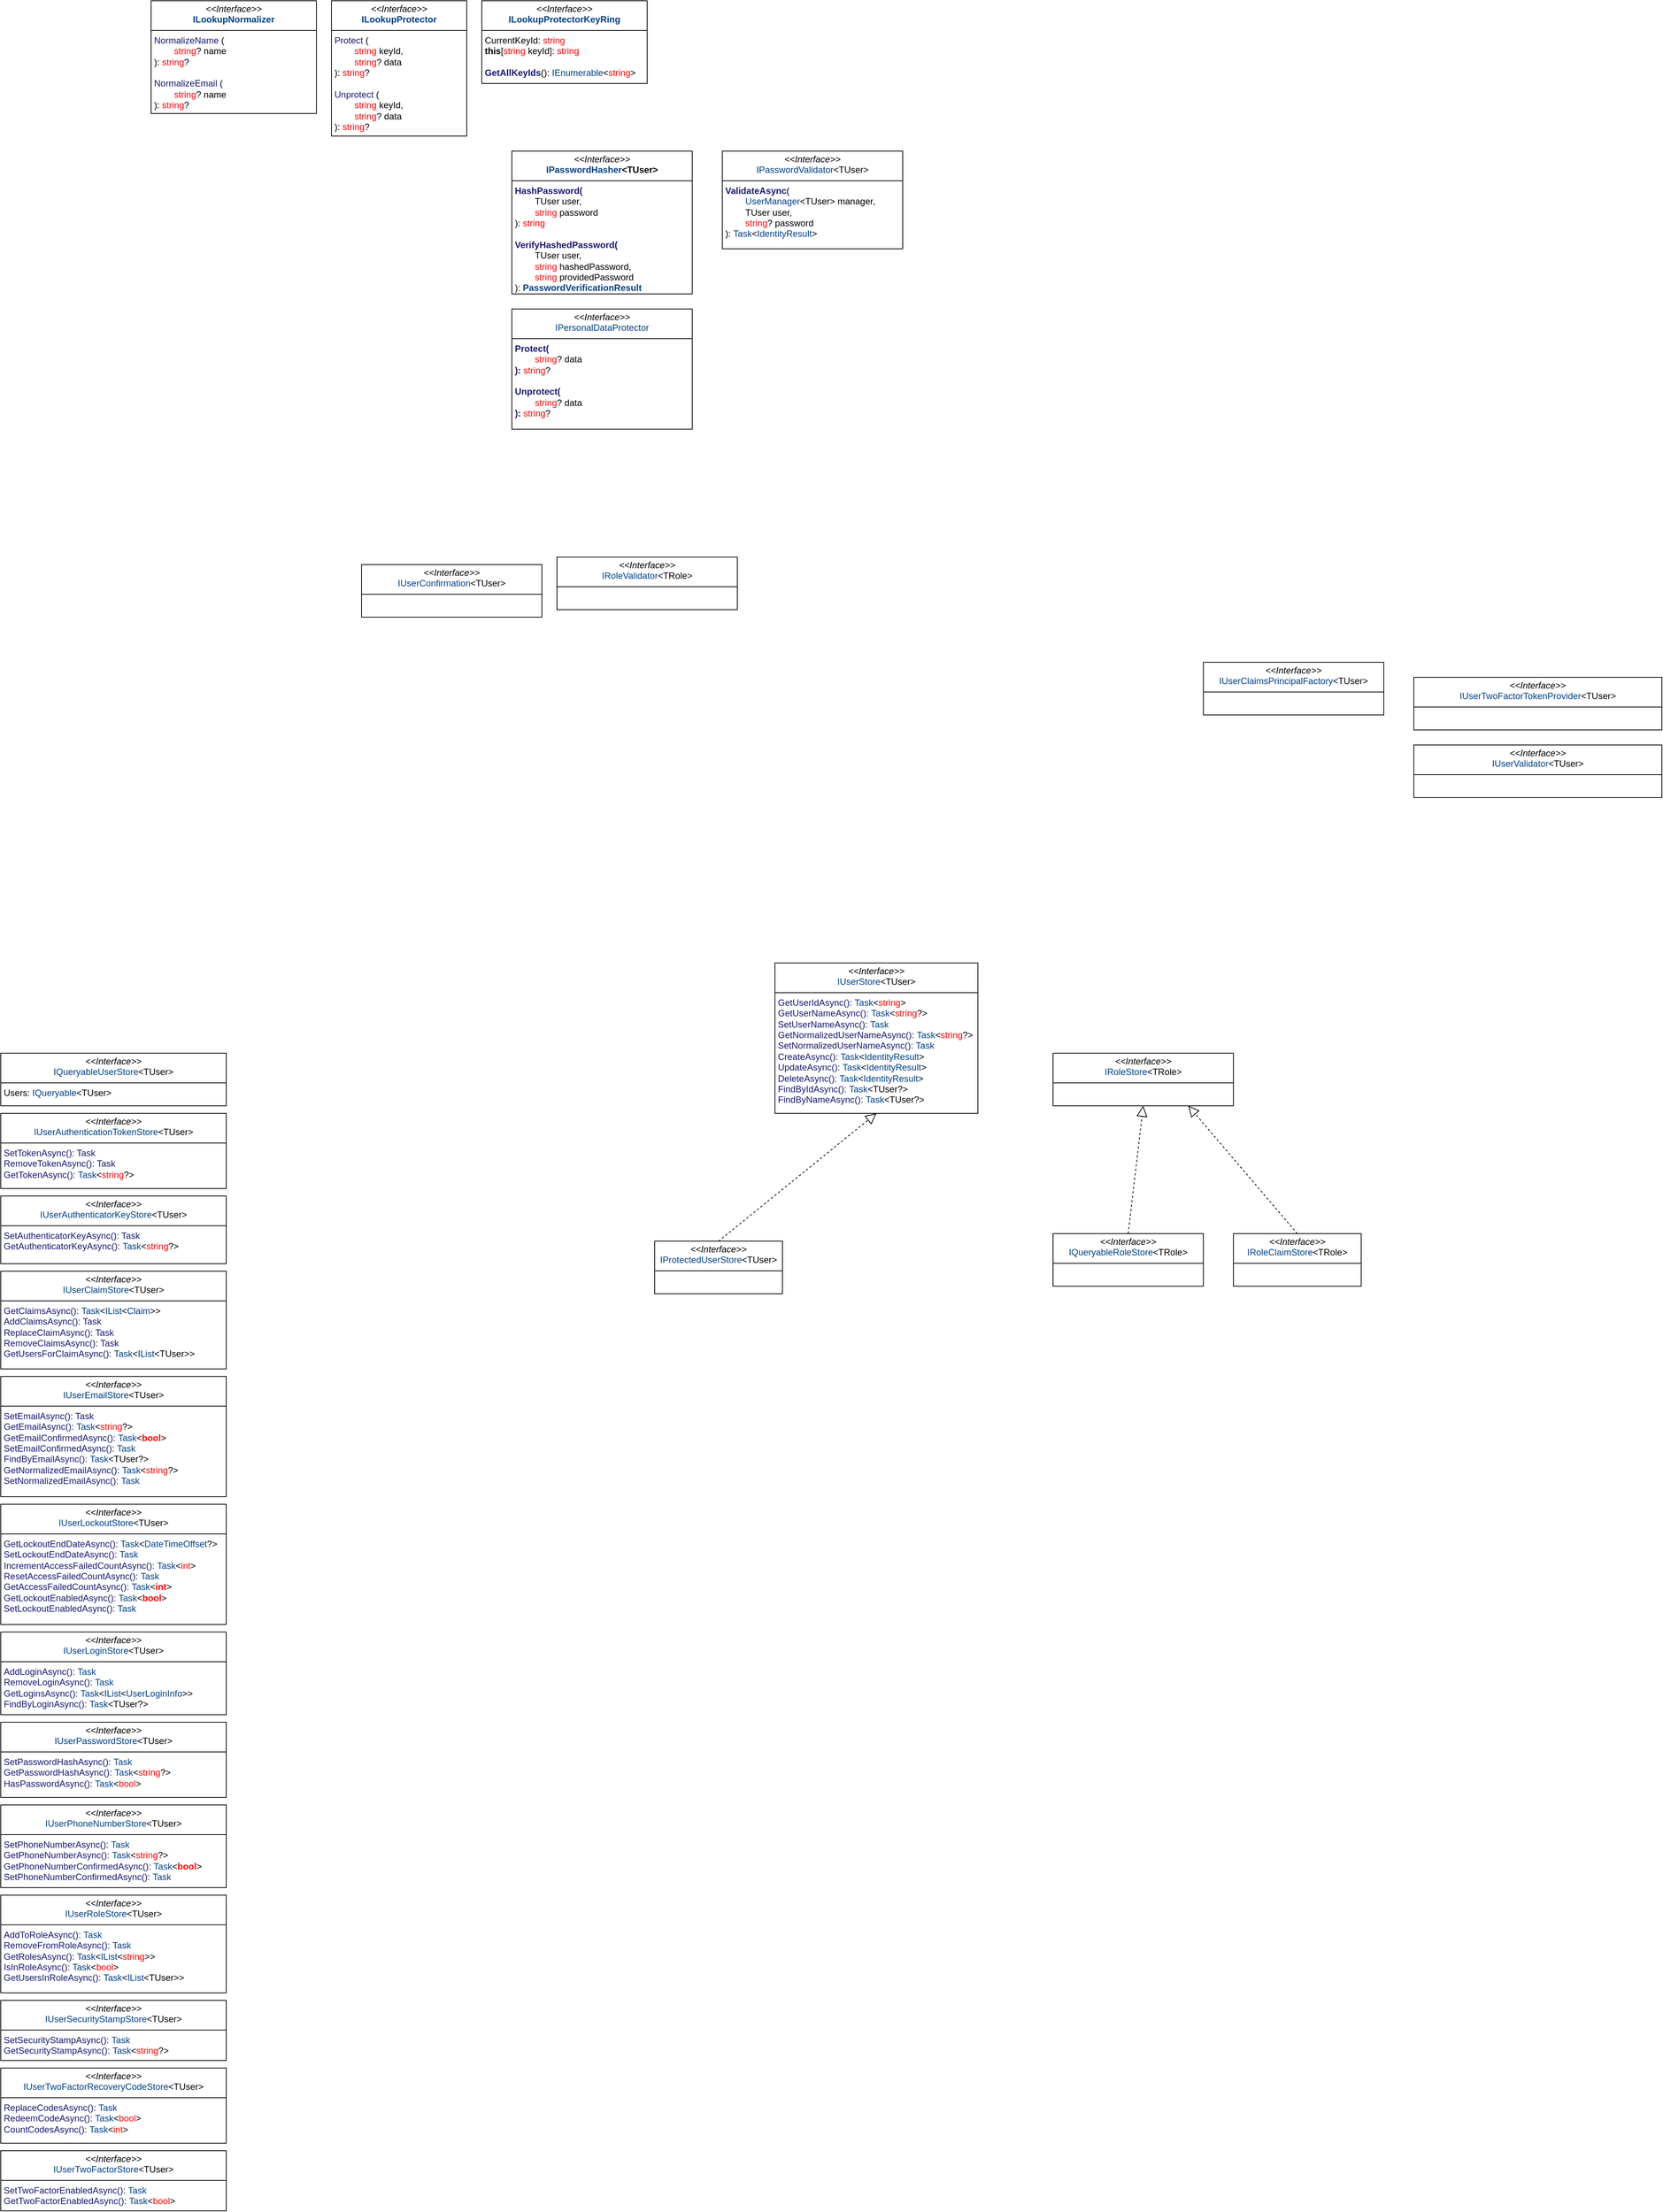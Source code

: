 <mxfile version="26.1.1">
  <diagram name="Page-1" id="c4acf3e9-155e-7222-9cf6-157b1a14988f">
    <mxGraphModel dx="2385" dy="749" grid="1" gridSize="10" guides="1" tooltips="1" connect="1" arrows="1" fold="1" page="1" pageScale="1" pageWidth="850" pageHeight="1100" background="none" math="0" shadow="0">
      <root>
        <mxCell id="0" />
        <mxCell id="1" parent="0" />
        <mxCell id="NvpCwtNAsKzR3PzomTiW-1" value="&lt;p style=&quot;margin:0px;margin-top:4px;text-align:center;&quot;&gt;&lt;i&gt;&amp;lt;&amp;lt;Interface&amp;gt;&amp;gt;&lt;/i&gt;&lt;br&gt;&lt;span style=&quot;color: rgb(0, 64, 133); background-color: transparent; text-align: left;&quot;&gt;&lt;b&gt;ILookupNormalizer&lt;/b&gt;&lt;/span&gt;&lt;/p&gt;&lt;hr size=&quot;1&quot; style=&quot;border-style:solid;&quot;&gt;&lt;p style=&quot;margin:0px;margin-left:4px;&quot;&gt;&lt;span style=&quot;color: rgb(25, 25, 112);&quot;&gt;NormalizeName&amp;nbsp;&lt;/span&gt;(&lt;/p&gt;&lt;p style=&quot;margin:0px;margin-left:4px;&quot;&gt;&lt;span style=&quot;color: rgb(255, 0, 0);&quot;&gt;&lt;span style=&quot;white-space: pre;&quot;&gt;&#x9;&lt;/span&gt;string&lt;/span&gt;? name&lt;/p&gt;&lt;p style=&quot;margin:0px;margin-left:4px;&quot;&gt;&lt;span style=&quot;background-color: transparent; color: light-dark(rgb(0, 0, 0), rgb(255, 255, 255));&quot;&gt;):&amp;nbsp;&lt;/span&gt;&lt;span style=&quot;background-color: transparent; color: rgb(255, 0, 0);&quot;&gt;string&lt;/span&gt;&lt;span style=&quot;background-color: transparent; color: light-dark(rgb(0, 0, 0), rgb(255, 255, 255));&quot;&gt;?&lt;/span&gt;&lt;/p&gt;&lt;p style=&quot;margin:0px;margin-left:4px;&quot;&gt;&lt;br&gt;&lt;/p&gt;&lt;p style=&quot;margin: 0px 0px 0px 4px;&quot;&gt;&lt;span style=&quot;color: rgb(25, 25, 112);&quot;&gt;NormalizeEmail&amp;nbsp;&lt;/span&gt;(&lt;/p&gt;&lt;p style=&quot;margin: 0px 0px 0px 4px;&quot;&gt;&lt;span style=&quot;color: rgb(255, 0, 0);&quot;&gt;&lt;span style=&quot;white-space: pre;&quot;&gt;&#x9;&lt;/span&gt;string&lt;/span&gt;? name&lt;/p&gt;&lt;p style=&quot;margin: 0px 0px 0px 4px;&quot;&gt;&lt;span style=&quot;background-color: transparent; color: light-dark(rgb(0, 0, 0), rgb(255, 255, 255));&quot;&gt;):&amp;nbsp;&lt;/span&gt;&lt;span style=&quot;background-color: transparent; color: rgb(255, 0, 0);&quot;&gt;string&lt;/span&gt;&lt;span style=&quot;background-color: transparent; color: light-dark(rgb(0, 0, 0), rgb(255, 255, 255));&quot;&gt;?&lt;/span&gt;&lt;/p&gt;" style="verticalAlign=top;align=left;overflow=fill;html=1;whiteSpace=wrap;" parent="1" vertex="1">
          <mxGeometry x="40" y="40" width="220" height="150" as="geometry" />
        </mxCell>
        <mxCell id="NvpCwtNAsKzR3PzomTiW-2" value="&lt;p style=&quot;margin:0px;margin-top:4px;text-align:center;&quot;&gt;&lt;i&gt;&amp;lt;&amp;lt;Interface&amp;gt;&amp;gt;&lt;/i&gt;&lt;br&gt;&lt;span style=&quot;color: rgb(0, 64, 133); background-color: transparent; text-align: left;&quot;&gt;&lt;b&gt;ILookupProtector&lt;/b&gt;&lt;/span&gt;&lt;/p&gt;&lt;hr size=&quot;1&quot; style=&quot;border-style:solid;&quot;&gt;&lt;p style=&quot;margin:0px;margin-left:4px;&quot;&gt;&lt;span style=&quot;color: rgb(25, 25, 112);&quot;&gt;&lt;span style=&quot;background-color: transparent;&quot;&gt;Protect&lt;/span&gt;&amp;nbsp;&lt;/span&gt;(&lt;/p&gt;&lt;p style=&quot;margin:0px;margin-left:4px;&quot;&gt;&lt;span style=&quot;color: rgb(255, 0, 0);&quot;&gt;&lt;span style=&quot;white-space: pre;&quot;&gt;&#x9;&lt;/span&gt;&lt;/span&gt;&lt;span style=&quot;background-color: transparent; color: rgb(255, 0, 0);&quot;&gt;string&lt;/span&gt;&lt;span style=&quot;background-color: transparent; color: light-dark(rgb(0, 0, 0), rgb(255, 255, 255));&quot;&gt; keyId,&lt;/span&gt;&lt;span style=&quot;background-color: transparent; color: light-dark(rgb(0, 0, 0), rgb(255, 255, 255)); white-space: pre;&quot;&gt;&#x9;&lt;/span&gt;&lt;/p&gt;&lt;p style=&quot;margin:0px;margin-left:4px;&quot;&gt;&lt;span style=&quot;background-color: transparent; color: rgb(255, 0, 0);&quot;&gt;&lt;span style=&quot;white-space: pre;&quot;&gt;&#x9;&lt;/span&gt;string&lt;/span&gt;&lt;span style=&quot;background-color: transparent; color: light-dark(rgb(0, 0, 0), rgb(255, 255, 255));&quot;&gt;? data&lt;/span&gt;&lt;/p&gt;&lt;p style=&quot;margin:0px;margin-left:4px;&quot;&gt;&lt;span style=&quot;background-color: transparent; color: light-dark(rgb(0, 0, 0), rgb(255, 255, 255));&quot;&gt;):&amp;nbsp;&lt;/span&gt;&lt;span style=&quot;background-color: transparent; color: rgb(255, 0, 0);&quot;&gt;string&lt;/span&gt;&lt;span style=&quot;background-color: transparent; color: light-dark(rgb(0, 0, 0), rgb(255, 255, 255));&quot;&gt;?&lt;/span&gt;&lt;/p&gt;&lt;p style=&quot;margin:0px;margin-left:4px;&quot;&gt;&lt;br&gt;&lt;/p&gt;&lt;p style=&quot;margin: 0px 0px 0px 4px;&quot;&gt;&lt;span style=&quot;color: rgb(25, 25, 112);&quot;&gt;&lt;span style=&quot;background-color: transparent;&quot;&gt;Unprotect&lt;/span&gt;&amp;nbsp;&lt;/span&gt;(&lt;/p&gt;&lt;p style=&quot;margin: 0px 0px 0px 4px;&quot;&gt;&lt;span style=&quot;color: rgb(255, 0, 0);&quot;&gt;&lt;span style=&quot;white-space: pre;&quot;&gt;&#x9;&lt;/span&gt;&lt;/span&gt;&lt;span style=&quot;background-color: transparent; color: rgb(255, 0, 0);&quot;&gt;string&lt;/span&gt;&lt;span style=&quot;background-color: transparent; color: light-dark(rgb(0, 0, 0), rgb(255, 255, 255));&quot;&gt;&amp;nbsp;keyId,&lt;/span&gt;&lt;span style=&quot;background-color: transparent; color: light-dark(rgb(0, 0, 0), rgb(255, 255, 255)); white-space: pre;&quot;&gt;&#x9;&lt;/span&gt;&lt;/p&gt;&lt;p style=&quot;margin: 0px 0px 0px 4px;&quot;&gt;&lt;span style=&quot;background-color: transparent; color: rgb(255, 0, 0);&quot;&gt;&lt;span style=&quot;white-space: pre;&quot;&gt;&#x9;&lt;/span&gt;string&lt;/span&gt;&lt;span style=&quot;background-color: transparent; color: light-dark(rgb(0, 0, 0), rgb(255, 255, 255));&quot;&gt;? data&lt;/span&gt;&lt;/p&gt;&lt;p style=&quot;margin: 0px 0px 0px 4px;&quot;&gt;&lt;span style=&quot;background-color: transparent; color: light-dark(rgb(0, 0, 0), rgb(255, 255, 255));&quot;&gt;):&amp;nbsp;&lt;/span&gt;&lt;span style=&quot;background-color: transparent; color: rgb(255, 0, 0);&quot;&gt;string&lt;/span&gt;&lt;span style=&quot;background-color: transparent; color: light-dark(rgb(0, 0, 0), rgb(255, 255, 255));&quot;&gt;?&lt;/span&gt;&lt;/p&gt;" style="verticalAlign=top;align=left;overflow=fill;html=1;whiteSpace=wrap;" parent="1" vertex="1">
          <mxGeometry x="280" y="40" width="180" height="180" as="geometry" />
        </mxCell>
        <mxCell id="NvpCwtNAsKzR3PzomTiW-3" value="&lt;p style=&quot;margin:0px;margin-top:4px;text-align:center;&quot;&gt;&lt;i&gt;&amp;lt;&amp;lt;Interface&amp;gt;&amp;gt;&lt;/i&gt;&lt;br&gt;&lt;span style=&quot;color: rgb(0, 64, 133);&quot;&gt;&lt;b&gt;ILookupProtectorKeyRing&lt;/b&gt;&lt;/span&gt;&lt;/p&gt;&lt;hr size=&quot;1&quot; style=&quot;border-style:solid;&quot;&gt;&lt;p style=&quot;margin:0px;margin-left:4px;&quot;&gt;CurrentKeyId:&amp;nbsp;&lt;span style=&quot;color: rgb(255, 0, 0); background-color: transparent;&quot;&gt;string&lt;/span&gt;&lt;/p&gt;&lt;p style=&quot;margin:0px;margin-left:4px;&quot;&gt;&lt;span style=&quot;font-weight: bold;&quot;&gt;this&lt;/span&gt;[&lt;span style=&quot;color: rgb(255, 0, 0);&quot;&gt;string&lt;/span&gt; keyId]:&amp;nbsp;&lt;span style=&quot;color: rgb(255, 0, 0); background-color: transparent;&quot;&gt;string&lt;/span&gt;&lt;/p&gt;&lt;p style=&quot;margin:0px;margin-left:4px;&quot;&gt;&lt;br&gt;&lt;/p&gt;&lt;p style=&quot;margin:0px;margin-left:4px;&quot;&gt;&lt;span style=&quot;color: rgb(25, 25, 112); font-weight: bold;&quot;&gt;GetAllKeyIds&lt;/span&gt;():&amp;nbsp;&lt;span style=&quot;background-color: transparent; color: rgb(0, 64, 133);&quot;&gt;IEnumerable&lt;/span&gt;&lt;span style=&quot;background-color: transparent; color: light-dark(rgb(0, 0, 0), rgb(255, 255, 255));&quot;&gt;&amp;lt;&lt;/span&gt;&lt;span style=&quot;background-color: transparent; color: rgb(255, 0, 0);&quot;&gt;string&lt;/span&gt;&lt;span style=&quot;background-color: transparent; color: light-dark(rgb(0, 0, 0), rgb(255, 255, 255));&quot;&gt;&amp;gt;&lt;/span&gt;&lt;/p&gt;" style="verticalAlign=top;align=left;overflow=fill;html=1;whiteSpace=wrap;" parent="1" vertex="1">
          <mxGeometry x="480" y="40" width="220" height="110" as="geometry" />
        </mxCell>
        <mxCell id="NvpCwtNAsKzR3PzomTiW-4" value="&lt;p style=&quot;margin:0px;margin-top:4px;text-align:center;&quot;&gt;&lt;i&gt;&amp;lt;&amp;lt;Interface&amp;gt;&amp;gt;&lt;/i&gt;&lt;br&gt;&lt;b&gt;&lt;span style=&quot;background-color: transparent; text-align: left; color: rgb(0, 64, 133);&quot;&gt;IPasswordHasher&lt;/span&gt;&lt;span style=&quot;background-color: transparent; color: light-dark(rgb(0, 0, 0), rgb(255, 255, 255)); text-align: left;&quot;&gt;&amp;lt;TUser&amp;gt;&lt;/span&gt;&lt;/b&gt;&lt;/p&gt;&lt;hr size=&quot;1&quot; style=&quot;border-style:solid;&quot;&gt;&lt;p style=&quot;margin:0px;margin-left:4px;&quot;&gt;&lt;span style=&quot;color: rgb(25, 25, 112); font-weight: bold;&quot;&gt;HashPassword(&lt;/span&gt;&lt;/p&gt;&lt;p style=&quot;margin:0px;margin-left:4px;&quot;&gt;&lt;span style=&quot;color: rgb(25, 25, 112); font-weight: bold;&quot;&gt;&lt;span style=&quot;white-space: pre;&quot;&gt;&#x9;&lt;/span&gt;&lt;/span&gt;&lt;span style=&quot;background-color: transparent; color: light-dark(rgb(0, 0, 0), rgb(255, 255, 255));&quot;&gt;TUser user,&lt;/span&gt;&lt;/p&gt;&lt;p style=&quot;margin:0px;margin-left:4px;&quot;&gt;&lt;span style=&quot;background-color: transparent; color: light-dark(rgb(0, 0, 0), rgb(255, 255, 255));&quot;&gt;&lt;span style=&quot;white-space: pre;&quot;&gt;&#x9;&lt;/span&gt;&lt;/span&gt;&lt;span style=&quot;background-color: transparent; color: rgb(255, 0, 0);&quot;&gt;string&lt;/span&gt;&lt;span style=&quot;background-color: transparent; color: light-dark(rgb(0, 0, 0), rgb(255, 255, 255));&quot;&gt; password&lt;/span&gt;&lt;/p&gt;&lt;p style=&quot;margin:0px;margin-left:4px;&quot;&gt;&lt;span style=&quot;background-color: transparent; color: light-dark(rgb(0, 0, 0), rgb(255, 255, 255));&quot;&gt;):&amp;nbsp;&lt;/span&gt;&lt;span style=&quot;color: rgb(255, 0, 0); background-color: transparent;&quot;&gt;string&lt;/span&gt;&lt;/p&gt;&lt;p style=&quot;margin:0px;margin-left:4px;&quot;&gt;&lt;span style=&quot;color: rgb(255, 0, 0); background-color: transparent;&quot;&gt;&lt;br&gt;&lt;/span&gt;&lt;/p&gt;&lt;p style=&quot;margin:0px;margin-left:4px;&quot;&gt;&lt;span style=&quot;color: rgb(25, 25, 112); font-weight: bold;&quot;&gt;VerifyHashedPassword(&lt;/span&gt;&lt;span style=&quot;color: rgb(255, 0, 0); background-color: transparent;&quot;&gt;&lt;/span&gt;&lt;/p&gt;&lt;p style=&quot;margin:0px;margin-left:4px;&quot;&gt;&lt;span style=&quot;color: rgb(25, 25, 112); font-weight: bold;&quot;&gt;&lt;span style=&quot;white-space: pre;&quot;&gt;&#x9;&lt;/span&gt;&lt;/span&gt;&lt;span style=&quot;background-color: transparent; color: light-dark(rgb(0, 0, 0), rgb(255, 255, 255));&quot;&gt;TUser user,&lt;/span&gt;&lt;/p&gt;&lt;p style=&quot;margin:0px;margin-left:4px;&quot;&gt;&lt;span style=&quot;background-color: transparent; color: light-dark(rgb(0, 0, 0), rgb(255, 255, 255));&quot;&gt;&lt;span style=&quot;white-space: pre;&quot;&gt;&#x9;&lt;/span&gt;&lt;/span&gt;&lt;span style=&quot;background-color: transparent; color: rgb(255, 0, 0);&quot;&gt;string&lt;/span&gt;&lt;span style=&quot;background-color: transparent; color: light-dark(rgb(0, 0, 0), rgb(255, 255, 255));&quot;&gt; hashedPassword,&lt;/span&gt;&lt;/p&gt;&lt;p style=&quot;margin:0px;margin-left:4px;&quot;&gt;&lt;span style=&quot;color: rgb(255, 0, 0);&quot;&gt;&lt;span style=&quot;white-space: pre;&quot;&gt;&#x9;&lt;/span&gt;string&lt;/span&gt; providedPassword&lt;span style=&quot;background-color: transparent; color: light-dark(rgb(0, 0, 0), rgb(255, 255, 255));&quot;&gt;&lt;/span&gt;&lt;/p&gt;&lt;p style=&quot;margin:0px;margin-left:4px;&quot;&gt;):&amp;nbsp;&lt;span style=&quot;color: rgb(0, 64, 133); font-weight: bold; background-color: transparent;&quot;&gt;PasswordVerificationResult&lt;/span&gt;&lt;/p&gt;" style="verticalAlign=top;align=left;overflow=fill;html=1;whiteSpace=wrap;" parent="1" vertex="1">
          <mxGeometry x="520" y="240" width="240" height="190" as="geometry" />
        </mxCell>
        <mxCell id="NvpCwtNAsKzR3PzomTiW-6" value="&lt;p style=&quot;margin:0px;margin-top:4px;text-align:center;&quot;&gt;&lt;i&gt;&amp;lt;&amp;lt;Interface&amp;gt;&amp;gt;&lt;/i&gt;&lt;br&gt;&lt;span style=&quot;background-color: transparent; text-align: left; color: rgb(0, 64, 133);&quot;&gt;IPasswordValidator&lt;/span&gt;&lt;span style=&quot;background-color: transparent; color: light-dark(rgb(0, 0, 0), rgb(255, 255, 255)); text-align: left;&quot;&gt;&amp;lt;TUser&amp;gt;&lt;/span&gt;&lt;/p&gt;&lt;hr size=&quot;1&quot; style=&quot;border-style:solid;&quot;&gt;&lt;p style=&quot;margin:0px;margin-left:4px;&quot;&gt;&lt;span style=&quot;color: rgb(25, 25, 112); font-weight: bold;&quot;&gt;ValidateAsync&lt;/span&gt;(&lt;/p&gt;&lt;p style=&quot;margin:0px;margin-left:4px;&quot;&gt;&lt;span style=&quot;color: rgb(0, 64, 133);&quot;&gt;&lt;span style=&quot;white-space: pre;&quot;&gt;&#x9;&lt;/span&gt;UserManager&lt;/span&gt;&amp;lt;TUser&amp;gt; manager,&amp;nbsp;&lt;/p&gt;&lt;p style=&quot;margin:0px;margin-left:4px;&quot;&gt;&lt;span style=&quot;white-space: pre;&quot;&gt;&#x9;&lt;/span&gt;TUser user,&amp;nbsp;&lt;/p&gt;&lt;p style=&quot;margin:0px;margin-left:4px;&quot;&gt;&lt;span style=&quot;color: rgb(255, 0, 0);&quot;&gt;&lt;span style=&quot;white-space: pre;&quot;&gt;&#x9;&lt;/span&gt;string&lt;/span&gt;? password&lt;/p&gt;&lt;p style=&quot;margin:0px;margin-left:4px;&quot;&gt;):&amp;nbsp;&lt;span style=&quot;background-color: transparent; color: rgb(0, 64, 133);&quot;&gt;Task&lt;/span&gt;&lt;span style=&quot;background-color: transparent; color: light-dark(rgb(0, 0, 0), rgb(255, 255, 255));&quot;&gt;&amp;lt;&lt;/span&gt;&lt;span style=&quot;background-color: transparent; color: rgb(0, 64, 133);&quot;&gt;IdentityResult&lt;/span&gt;&lt;span style=&quot;background-color: transparent; color: light-dark(rgb(0, 0, 0), rgb(255, 255, 255));&quot;&gt;&amp;gt;&lt;/span&gt;&lt;/p&gt;" style="verticalAlign=top;align=left;overflow=fill;html=1;whiteSpace=wrap;" parent="1" vertex="1">
          <mxGeometry x="800" y="240" width="240" height="130" as="geometry" />
        </mxCell>
        <mxCell id="NvpCwtNAsKzR3PzomTiW-7" value="&lt;p style=&quot;margin:0px;margin-top:4px;text-align:center;&quot;&gt;&lt;i&gt;&amp;lt;&amp;lt;Interface&amp;gt;&amp;gt;&lt;/i&gt;&lt;br&gt;&lt;span style=&quot;background-color: transparent; text-align: left; color: rgb(0, 64, 133);&quot;&gt;I&lt;/span&gt;&lt;span style=&quot;color: rgb(0, 64, 133); background-color: transparent; text-align: left;&quot;&gt;PersonalDataProtector&lt;/span&gt;&lt;/p&gt;&lt;hr size=&quot;1&quot; style=&quot;border-style:solid;&quot;&gt;&lt;p style=&quot;margin:0px;margin-left:4px;&quot;&gt;&lt;span style=&quot;color: rgb(25, 25, 112); font-weight: bold;&quot;&gt;Protect(&lt;/span&gt;&lt;span style=&quot;color: rgb(25, 25, 112); font-weight: bold; background-color: transparent; white-space: pre;&quot;&gt;&#x9;&lt;/span&gt;&lt;/p&gt;&lt;p style=&quot;margin:0px;margin-left:4px;&quot;&gt;&lt;span style=&quot;background-color: transparent; color: rgb(255, 0, 0);&quot;&gt;&lt;span style=&quot;white-space: pre;&quot;&gt;&#x9;&lt;/span&gt;string&lt;/span&gt;&lt;span style=&quot;background-color: transparent; color: light-dark(rgb(0, 0, 0), rgb(255, 255, 255));&quot;&gt;? data&lt;/span&gt;&lt;/p&gt;&lt;p style=&quot;margin:0px;margin-left:4px;&quot;&gt;&lt;span style=&quot;color: rgb(25, 25, 112); font-weight: bold;&quot;&gt;):&amp;nbsp;&lt;/span&gt;&lt;span style=&quot;background-color: transparent; color: rgb(255, 0, 0);&quot;&gt;string&lt;/span&gt;&lt;span style=&quot;background-color: transparent; color: light-dark(rgb(0, 0, 0), rgb(255, 255, 255));&quot;&gt;?&lt;/span&gt;&lt;/p&gt;&lt;p style=&quot;margin:0px;margin-left:4px;&quot;&gt;&lt;span style=&quot;background-color: transparent; color: light-dark(rgb(0, 0, 0), rgb(255, 255, 255));&quot;&gt;&lt;br&gt;&lt;/span&gt;&lt;/p&gt;&lt;p style=&quot;margin: 0px 0px 0px 4px;&quot;&gt;&lt;span style=&quot;color: rgb(25, 25, 112); font-weight: bold;&quot;&gt;&lt;span style=&quot;background-color: transparent;&quot;&gt;Unprotect&lt;/span&gt;(&lt;/span&gt;&lt;span style=&quot;color: rgb(25, 25, 112); font-weight: bold; background-color: transparent; white-space: pre;&quot;&gt;&#x9;&lt;/span&gt;&lt;/p&gt;&lt;p style=&quot;margin: 0px 0px 0px 4px;&quot;&gt;&lt;span style=&quot;background-color: transparent; color: rgb(255, 0, 0);&quot;&gt;&lt;span style=&quot;white-space: pre;&quot;&gt;&#x9;&lt;/span&gt;string&lt;/span&gt;&lt;span style=&quot;background-color: transparent; color: light-dark(rgb(0, 0, 0), rgb(255, 255, 255));&quot;&gt;? data&lt;/span&gt;&lt;/p&gt;&lt;p style=&quot;margin: 0px 0px 0px 4px;&quot;&gt;&lt;span style=&quot;color: rgb(25, 25, 112); font-weight: bold;&quot;&gt;):&amp;nbsp;&lt;/span&gt;&lt;span style=&quot;background-color: transparent; color: rgb(255, 0, 0);&quot;&gt;string&lt;/span&gt;&lt;span style=&quot;background-color: transparent; color: light-dark(rgb(0, 0, 0), rgb(255, 255, 255));&quot;&gt;?&lt;/span&gt;&lt;/p&gt;" style="verticalAlign=top;align=left;overflow=fill;html=1;whiteSpace=wrap;" parent="1" vertex="1">
          <mxGeometry x="520" y="450" width="240" height="160" as="geometry" />
        </mxCell>
        <mxCell id="NvpCwtNAsKzR3PzomTiW-8" value="&lt;p style=&quot;margin:0px;margin-top:4px;text-align:center;&quot;&gt;&lt;i&gt;&amp;lt;&amp;lt;Interface&amp;gt;&amp;gt;&lt;/i&gt;&lt;br&gt;&lt;span style=&quot;background-color: transparent; text-align: left; color: rgb(0, 64, 133);&quot;&gt;IProtectedUserStore&lt;/span&gt;&lt;span style=&quot;background-color: transparent; color: light-dark(rgb(0, 0, 0), rgb(255, 255, 255)); text-align: left;&quot;&gt;&amp;lt;TUser&amp;gt;&lt;/span&gt;&lt;/p&gt;&lt;hr size=&quot;1&quot; style=&quot;border-style:solid;&quot;&gt;&lt;p style=&quot;margin:0px;margin-left:4px;&quot;&gt;&lt;br&gt;&lt;/p&gt;" style="verticalAlign=top;align=left;overflow=fill;html=1;whiteSpace=wrap;" parent="1" vertex="1">
          <mxGeometry x="710" y="1690" width="170" height="70" as="geometry" />
        </mxCell>
        <mxCell id="NvpCwtNAsKzR3PzomTiW-9" value="&lt;p style=&quot;margin:0px;margin-top:4px;text-align:center;&quot;&gt;&lt;i&gt;&amp;lt;&amp;lt;Interface&amp;gt;&amp;gt;&lt;/i&gt;&lt;br&gt;&lt;span style=&quot;background-color: transparent; text-align: left; color: rgb(0, 64, 133);&quot;&gt;IQueryableRoleStore&lt;/span&gt;&lt;span style=&quot;background-color: transparent; color: light-dark(rgb(0, 0, 0), rgb(255, 255, 255)); text-align: left;&quot;&gt;&amp;lt;TRole&amp;gt;&lt;/span&gt;&lt;/p&gt;&lt;hr size=&quot;1&quot; style=&quot;border-style:solid;&quot;&gt;&lt;p style=&quot;margin:0px;margin-left:4px;&quot;&gt;&lt;br&gt;&lt;/p&gt;" style="verticalAlign=top;align=left;overflow=fill;html=1;whiteSpace=wrap;" parent="1" vertex="1">
          <mxGeometry x="1240" y="1680" width="200" height="70" as="geometry" />
        </mxCell>
        <mxCell id="NvpCwtNAsKzR3PzomTiW-10" value="&lt;p style=&quot;margin:0px;margin-top:4px;text-align:center;&quot;&gt;&lt;i&gt;&amp;lt;&amp;lt;Interface&amp;gt;&amp;gt;&lt;/i&gt;&lt;br&gt;&lt;span style=&quot;background-color: transparent; text-align: left; color: rgb(0, 64, 133);&quot;&gt;IQueryableUserStore&lt;/span&gt;&lt;span style=&quot;background-color: transparent; color: light-dark(rgb(0, 0, 0), rgb(255, 255, 255)); text-align: left;&quot;&gt;&amp;lt;TUser&amp;gt;&lt;/span&gt;&lt;/p&gt;&lt;hr size=&quot;1&quot; style=&quot;border-style:solid;&quot;&gt;&lt;p style=&quot;margin:0px;margin-left:4px;&quot;&gt;Users:&amp;nbsp;&lt;span style=&quot;background-color: transparent; color: rgb(0, 64, 133);&quot;&gt;IQueryable&lt;/span&gt;&lt;span style=&quot;background-color: transparent; color: light-dark(rgb(0, 0, 0), rgb(255, 255, 255));&quot;&gt;&amp;lt;TUser&amp;gt;&lt;/span&gt;&lt;/p&gt;" style="verticalAlign=top;align=left;overflow=fill;html=1;whiteSpace=wrap;" parent="1" vertex="1">
          <mxGeometry x="-160" y="1440" width="300" height="70" as="geometry" />
        </mxCell>
        <mxCell id="NvpCwtNAsKzR3PzomTiW-11" value="&lt;p style=&quot;margin:0px;margin-top:4px;text-align:center;&quot;&gt;&lt;i&gt;&amp;lt;&amp;lt;Interface&amp;gt;&amp;gt;&lt;/i&gt;&lt;br&gt;&lt;span style=&quot;background-color: transparent; text-align: left; color: rgb(0, 64, 133);&quot;&gt;I&lt;/span&gt;&lt;span style=&quot;background-color: transparent; text-align: left; color: rgb(0, 64, 133);&quot;&gt;RoleClaimStore&lt;/span&gt;&lt;span style=&quot;background-color: transparent; color: light-dark(rgb(0, 0, 0), rgb(255, 255, 255)); text-align: left;&quot;&gt;&amp;lt;TRole&amp;gt;&lt;/span&gt;&lt;/p&gt;&lt;hr size=&quot;1&quot; style=&quot;border-style:solid;&quot;&gt;&lt;p style=&quot;margin:0px;margin-left:4px;&quot;&gt;&lt;br&gt;&lt;/p&gt;" style="verticalAlign=top;align=left;overflow=fill;html=1;whiteSpace=wrap;" parent="1" vertex="1">
          <mxGeometry x="1480" y="1680" width="170" height="70" as="geometry" />
        </mxCell>
        <mxCell id="NvpCwtNAsKzR3PzomTiW-12" value="&lt;p style=&quot;margin:0px;margin-top:4px;text-align:center;&quot;&gt;&lt;i&gt;&amp;lt;&amp;lt;Interface&amp;gt;&amp;gt;&lt;/i&gt;&lt;br&gt;&lt;span style=&quot;background-color: transparent; text-align: left; color: rgb(0, 64, 133);&quot;&gt;IRoleStore&lt;/span&gt;&lt;span style=&quot;background-color: transparent; color: light-dark(rgb(0, 0, 0), rgb(255, 255, 255)); text-align: left;&quot;&gt;&amp;lt;TRole&amp;gt;&lt;/span&gt;&lt;/p&gt;&lt;hr size=&quot;1&quot; style=&quot;border-style:solid;&quot;&gt;&lt;p style=&quot;margin:0px;margin-left:4px;&quot;&gt;&lt;br&gt;&lt;/p&gt;" style="verticalAlign=top;align=left;overflow=fill;html=1;whiteSpace=wrap;" parent="1" vertex="1">
          <mxGeometry x="1240" y="1440" width="240" height="70" as="geometry" />
        </mxCell>
        <mxCell id="NvpCwtNAsKzR3PzomTiW-13" value="&lt;p style=&quot;margin:0px;margin-top:4px;text-align:center;&quot;&gt;&lt;i&gt;&amp;lt;&amp;lt;Interface&amp;gt;&amp;gt;&lt;/i&gt;&lt;br&gt;&lt;span style=&quot;background-color: transparent; text-align: left; color: rgb(0, 64, 133);&quot;&gt;IRoleValidator&lt;/span&gt;&lt;span style=&quot;background-color: transparent; color: light-dark(rgb(0, 0, 0), rgb(255, 255, 255)); text-align: left;&quot;&gt;&amp;lt;TRole&amp;gt;&lt;/span&gt;&lt;/p&gt;&lt;hr size=&quot;1&quot; style=&quot;border-style:solid;&quot;&gt;&lt;p style=&quot;margin:0px;margin-left:4px;&quot;&gt;&lt;br&gt;&lt;/p&gt;" style="verticalAlign=top;align=left;overflow=fill;html=1;whiteSpace=wrap;" parent="1" vertex="1">
          <mxGeometry x="580" y="780" width="240" height="70" as="geometry" />
        </mxCell>
        <mxCell id="NvpCwtNAsKzR3PzomTiW-14" value="&lt;p style=&quot;margin:0px;margin-top:4px;text-align:center;&quot;&gt;&lt;i&gt;&amp;lt;&amp;lt;Interface&amp;gt;&amp;gt;&lt;/i&gt;&lt;br&gt;&lt;span style=&quot;background-color: transparent; text-align: left; color: rgb(0, 64, 133);&quot;&gt;IUserAuthenticationTokenStore&lt;/span&gt;&lt;span style=&quot;background-color: transparent; color: light-dark(rgb(0, 0, 0), rgb(255, 255, 255)); text-align: left;&quot;&gt;&amp;lt;TUser&amp;gt;&lt;/span&gt;&lt;/p&gt;&lt;hr size=&quot;1&quot; style=&quot;border-style:solid;&quot;&gt;&lt;p style=&quot;margin:0px;margin-left:4px;&quot;&gt;&lt;span style=&quot;color: rgb(25, 25, 112);&quot;&gt;SetTokenAsync(): Task&lt;/span&gt;&lt;/p&gt;&lt;p style=&quot;margin:0px;margin-left:4px;&quot;&gt;&lt;span style=&quot;color: rgb(25, 25, 112);&quot;&gt;RemoveTokenAsync(): Task&lt;/span&gt;&lt;/p&gt;&lt;p style=&quot;margin:0px;margin-left:4px;&quot;&gt;&lt;span style=&quot;color: rgb(25, 25, 112);&quot;&gt;GetTokenAsync():&amp;nbsp;&lt;/span&gt;&lt;span style=&quot;background-color: transparent; color: rgb(0, 64, 133);&quot;&gt;Task&lt;/span&gt;&lt;span style=&quot;background-color: transparent; color: light-dark(rgb(0, 0, 0), rgb(255, 255, 255));&quot;&gt;&amp;lt;&lt;/span&gt;&lt;span style=&quot;background-color: transparent; color: rgb(255, 0, 0);&quot;&gt;string&lt;/span&gt;&lt;span style=&quot;background-color: transparent; color: light-dark(rgb(0, 0, 0), rgb(255, 255, 255));&quot;&gt;?&amp;gt;&lt;/span&gt;&lt;/p&gt;" style="verticalAlign=top;align=left;overflow=fill;html=1;whiteSpace=wrap;" parent="1" vertex="1">
          <mxGeometry x="-160" y="1520" width="300" height="100" as="geometry" />
        </mxCell>
        <mxCell id="NvpCwtNAsKzR3PzomTiW-15" value="&lt;p style=&quot;margin:0px;margin-top:4px;text-align:center;&quot;&gt;&lt;i&gt;&amp;lt;&amp;lt;Interface&amp;gt;&amp;gt;&lt;/i&gt;&lt;br&gt;&lt;span style=&quot;background-color: transparent; text-align: left; color: rgb(0, 64, 133);&quot;&gt;IUserAuthenticatorKeyStore&lt;/span&gt;&lt;span style=&quot;background-color: transparent; color: light-dark(rgb(0, 0, 0), rgb(255, 255, 255)); text-align: left;&quot;&gt;&amp;lt;TUser&amp;gt;&lt;/span&gt;&lt;/p&gt;&lt;hr size=&quot;1&quot; style=&quot;border-style:solid;&quot;&gt;&lt;p style=&quot;margin:0px;margin-left:4px;&quot;&gt;&lt;span style=&quot;color: rgb(25, 25, 112);&quot;&gt;SetAuthenticatorKeyAsync(): Task&lt;/span&gt;&lt;/p&gt;&lt;p style=&quot;margin:0px;margin-left:4px;&quot;&gt;&lt;span style=&quot;color: rgb(25, 25, 112);&quot;&gt;GetAuthenticatorKeyAsync():&lt;span style=&quot;font-weight: bold;&quot;&gt;&amp;nbsp;&lt;/span&gt;&lt;/span&gt;&lt;span style=&quot;background-color: transparent; color: rgb(0, 64, 133);&quot;&gt;Task&lt;/span&gt;&lt;span style=&quot;background-color: transparent; color: light-dark(rgb(0, 0, 0), rgb(255, 255, 255));&quot;&gt;&amp;lt;&lt;/span&gt;&lt;span style=&quot;background-color: transparent; color: rgb(255, 0, 0);&quot;&gt;string&lt;/span&gt;&lt;span style=&quot;background-color: transparent; color: light-dark(rgb(0, 0, 0), rgb(255, 255, 255));&quot;&gt;?&amp;gt;&lt;/span&gt;&lt;/p&gt;" style="verticalAlign=top;align=left;overflow=fill;html=1;whiteSpace=wrap;" parent="1" vertex="1">
          <mxGeometry x="-160" y="1630" width="300" height="90" as="geometry" />
        </mxCell>
        <mxCell id="NvpCwtNAsKzR3PzomTiW-16" value="&lt;p style=&quot;margin:0px;margin-top:4px;text-align:center;&quot;&gt;&lt;i&gt;&amp;lt;&amp;lt;Interface&amp;gt;&amp;gt;&lt;/i&gt;&lt;br&gt;&lt;span style=&quot;background-color: transparent; text-align: left; color: rgb(0, 64, 133);&quot;&gt;IUserClaimsPrincipalFactory&lt;/span&gt;&lt;span style=&quot;background-color: transparent; color: light-dark(rgb(0, 0, 0), rgb(255, 255, 255)); text-align: left;&quot;&gt;&amp;lt;TUser&amp;gt;&lt;/span&gt;&lt;/p&gt;&lt;hr size=&quot;1&quot; style=&quot;border-style:solid;&quot;&gt;&lt;p style=&quot;margin:0px;margin-left:4px;&quot;&gt;&lt;br&gt;&lt;/p&gt;" style="verticalAlign=top;align=left;overflow=fill;html=1;whiteSpace=wrap;" parent="1" vertex="1">
          <mxGeometry x="1440" y="920" width="240" height="70" as="geometry" />
        </mxCell>
        <mxCell id="NvpCwtNAsKzR3PzomTiW-17" value="&lt;p style=&quot;margin:0px;margin-top:4px;text-align:center;&quot;&gt;&lt;i&gt;&amp;lt;&amp;lt;Interface&amp;gt;&amp;gt;&lt;/i&gt;&lt;br&gt;&lt;span style=&quot;background-color: transparent; text-align: left; color: rgb(0, 64, 133);&quot;&gt;IUserClaimStore&lt;/span&gt;&lt;span style=&quot;background-color: transparent; color: light-dark(rgb(0, 0, 0), rgb(255, 255, 255)); text-align: left;&quot;&gt;&amp;lt;TUser&amp;gt;&lt;/span&gt;&lt;/p&gt;&lt;hr size=&quot;1&quot; style=&quot;border-style:solid;&quot;&gt;&lt;p style=&quot;margin:0px;margin-left:4px;&quot;&gt;&lt;span style=&quot;color: rgb(25, 25, 112);&quot;&gt;GetClaimsAsync():&lt;/span&gt;&lt;span style=&quot;color: rgb(25, 25, 112); font-weight: bold;&quot;&gt;&amp;nbsp;&lt;/span&gt;&lt;span style=&quot;background-color: transparent; color: rgb(0, 64, 133);&quot;&gt;Task&lt;/span&gt;&lt;span style=&quot;background-color: transparent; color: light-dark(rgb(0, 0, 0), rgb(255, 255, 255));&quot;&gt;&amp;lt;&lt;/span&gt;&lt;span style=&quot;background-color: transparent; color: rgb(0, 64, 133);&quot;&gt;IList&lt;/span&gt;&lt;span style=&quot;background-color: transparent; color: light-dark(rgb(0, 0, 0), rgb(255, 255, 255));&quot;&gt;&amp;lt;&lt;/span&gt;&lt;span style=&quot;background-color: transparent; color: rgb(0, 64, 133);&quot;&gt;Claim&lt;/span&gt;&lt;span style=&quot;background-color: transparent; color: light-dark(rgb(0, 0, 0), rgb(255, 255, 255));&quot;&gt;&amp;gt;&amp;gt;&lt;/span&gt;&lt;/p&gt;&lt;p style=&quot;margin:0px;margin-left:4px;&quot;&gt;&lt;span style=&quot;color: rgb(25, 25, 112);&quot;&gt;AddClaimsAsync(): Task&lt;/span&gt;&lt;span style=&quot;background-color: transparent; color: light-dark(rgb(0, 0, 0), rgb(255, 255, 255));&quot;&gt;&lt;/span&gt;&lt;/p&gt;&lt;p style=&quot;margin:0px;margin-left:4px;&quot;&gt;&lt;span style=&quot;color: rgb(25, 25, 112);&quot;&gt;ReplaceClaimAsync(): Task&lt;/span&gt;&lt;span style=&quot;background-color: transparent; color: light-dark(rgb(0, 0, 0), rgb(255, 255, 255));&quot;&gt;&lt;/span&gt;&lt;/p&gt;&lt;p style=&quot;margin:0px;margin-left:4px;&quot;&gt;&lt;span style=&quot;color: rgb(25, 25, 112);&quot;&gt;RemoveClaimsAsync(): Task&lt;/span&gt;&lt;span style=&quot;background-color: transparent; color: light-dark(rgb(0, 0, 0), rgb(255, 255, 255));&quot;&gt;&lt;/span&gt;&lt;/p&gt;&lt;p style=&quot;margin:0px;margin-left:4px;&quot;&gt;&lt;span style=&quot;color: rgb(25, 25, 112);&quot;&gt;GetUsersForClaimAsync():&lt;/span&gt;&lt;span style=&quot;color: rgb(25, 25, 112); font-weight: bold;&quot;&gt;&amp;nbsp;&lt;/span&gt;&lt;span style=&quot;background-color: transparent; color: light-dark(rgb(0, 0, 0), rgb(255, 255, 255));&quot;&gt;&lt;/span&gt;&lt;span style=&quot;background-color: transparent; color: rgb(0, 64, 133);&quot;&gt;Task&lt;/span&gt;&lt;span style=&quot;background-color: transparent; color: light-dark(rgb(0, 0, 0), rgb(255, 255, 255));&quot;&gt;&amp;lt;&lt;/span&gt;&lt;span style=&quot;background-color: transparent; color: rgb(0, 64, 133);&quot;&gt;IList&lt;/span&gt;&lt;span style=&quot;background-color: transparent; color: light-dark(rgb(0, 0, 0), rgb(255, 255, 255));&quot;&gt;&amp;lt;TUser&amp;gt;&amp;gt;&lt;/span&gt;&lt;/p&gt;" style="verticalAlign=top;align=left;overflow=fill;html=1;whiteSpace=wrap;" parent="1" vertex="1">
          <mxGeometry x="-160" y="1730" width="300" height="130" as="geometry" />
        </mxCell>
        <mxCell id="NvpCwtNAsKzR3PzomTiW-18" value="&lt;p style=&quot;margin:0px;margin-top:4px;text-align:center;&quot;&gt;&lt;i&gt;&amp;lt;&amp;lt;Interface&amp;gt;&amp;gt;&lt;/i&gt;&lt;br&gt;&lt;span style=&quot;background-color: transparent; text-align: left; color: rgb(0, 64, 133);&quot;&gt;IUserConfirmation&lt;/span&gt;&lt;span style=&quot;background-color: transparent; color: light-dark(rgb(0, 0, 0), rgb(255, 255, 255)); text-align: left;&quot;&gt;&amp;lt;TUser&amp;gt;&lt;/span&gt;&lt;/p&gt;&lt;hr size=&quot;1&quot; style=&quot;border-style:solid;&quot;&gt;&lt;p style=&quot;margin:0px;margin-left:4px;&quot;&gt;&lt;br&gt;&lt;/p&gt;" style="verticalAlign=top;align=left;overflow=fill;html=1;whiteSpace=wrap;" parent="1" vertex="1">
          <mxGeometry x="320" y="790" width="240" height="70" as="geometry" />
        </mxCell>
        <mxCell id="NvpCwtNAsKzR3PzomTiW-19" value="&lt;p style=&quot;margin:0px;margin-top:4px;text-align:center;&quot;&gt;&lt;i&gt;&amp;lt;&amp;lt;Interface&amp;gt;&amp;gt;&lt;/i&gt;&lt;br&gt;&lt;span style=&quot;background-color: transparent; text-align: left; color: rgb(0, 64, 133);&quot;&gt;IUserEmailStore&lt;/span&gt;&lt;span style=&quot;background-color: transparent; color: light-dark(rgb(0, 0, 0), rgb(255, 255, 255)); text-align: left;&quot;&gt;&amp;lt;TUser&amp;gt;&lt;/span&gt;&lt;/p&gt;&lt;hr size=&quot;1&quot; style=&quot;border-style:solid;&quot;&gt;&lt;p style=&quot;margin:0px;margin-left:4px;&quot;&gt;&lt;span style=&quot;color: rgb(25, 25, 112);&quot;&gt;SetEmailAsync(): Task&lt;/span&gt;&lt;/p&gt;&lt;p style=&quot;margin:0px;margin-left:4px;&quot;&gt;&lt;span style=&quot;color: rgb(25, 25, 112);&quot;&gt;GetEmailAsync():&lt;/span&gt;&lt;span style=&quot;color: rgb(25, 25, 112); font-weight: bold;&quot;&gt;&amp;nbsp;&lt;/span&gt;&lt;span style=&quot;color: rgb(25, 25, 112);&quot;&gt;&lt;/span&gt;&lt;span style=&quot;background-color: transparent; color: rgb(0, 64, 133);&quot;&gt;Task&lt;/span&gt;&lt;span style=&quot;background-color: transparent; color: light-dark(rgb(0, 0, 0), rgb(255, 255, 255));&quot;&gt;&amp;lt;&lt;/span&gt;&lt;span style=&quot;background-color: transparent; color: rgb(255, 0, 0);&quot;&gt;string&lt;/span&gt;&lt;span style=&quot;background-color: transparent; color: light-dark(rgb(0, 0, 0), rgb(255, 255, 255));&quot;&gt;?&amp;gt;&lt;/span&gt;&lt;/p&gt;&lt;p style=&quot;margin:0px;margin-left:4px;&quot;&gt;&lt;span style=&quot;color: rgb(25, 25, 112);&quot;&gt;GetEmailConfirmedAsync():&lt;/span&gt;&lt;span style=&quot;color: rgb(25, 25, 112); font-weight: bold;&quot;&gt;&amp;nbsp;&lt;/span&gt;&lt;span style=&quot;background-color: transparent; color: rgb(0, 64, 133);&quot;&gt;Task&lt;/span&gt;&lt;span style=&quot;background-color: transparent; color: light-dark(rgb(0, 0, 0), rgb(255, 255, 255));&quot;&gt;&amp;lt;&lt;/span&gt;&lt;span style=&quot;background-color: transparent; color: rgb(255, 0, 0); font-weight: bold;&quot;&gt;bool&lt;/span&gt;&lt;span style=&quot;background-color: transparent; color: light-dark(rgb(0, 0, 0), rgb(255, 255, 255));&quot;&gt;&amp;gt;&lt;/span&gt;&lt;span style=&quot;color: rgb(25, 25, 112); font-weight: bold; background-color: transparent;&quot;&gt;&amp;nbsp;&lt;/span&gt;&lt;/p&gt;&lt;p style=&quot;margin:0px;margin-left:4px;&quot;&gt;&lt;span style=&quot;color: rgb(25, 25, 112); background-color: transparent;&quot;&gt;SetEmailConfirmedAsync():&amp;nbsp;&lt;/span&gt;&lt;span style=&quot;color: rgb(0, 64, 133); background-color: transparent;&quot;&gt;Task&lt;/span&gt;&lt;/p&gt;&lt;p style=&quot;margin:0px;margin-left:4px;&quot;&gt;&lt;span style=&quot;color: rgb(25, 25, 112);&quot;&gt;FindByEmailAsync():&amp;nbsp;&lt;/span&gt;&lt;span style=&quot;color: rgb(0, 64, 133); background-color: transparent;&quot;&gt;&lt;/span&gt;&lt;span style=&quot;background-color: transparent; color: rgb(0, 64, 133);&quot;&gt;Task&lt;/span&gt;&lt;span style=&quot;background-color: transparent; color: light-dark(rgb(0, 0, 0), rgb(255, 255, 255));&quot;&gt;&amp;lt;TUser?&amp;gt;&lt;/span&gt;&lt;/p&gt;&lt;p style=&quot;margin:0px;margin-left:4px;&quot;&gt;&lt;span style=&quot;color: rgb(25, 25, 112);&quot;&gt;GetNormalizedEmailAsync():&lt;/span&gt;&lt;span style=&quot;color: rgb(25, 25, 112); font-weight: bold;&quot;&gt;&amp;nbsp;&lt;/span&gt;&lt;span style=&quot;color: rgb(0, 64, 133); background-color: transparent;&quot;&gt;&lt;/span&gt;&lt;span style=&quot;background-color: transparent; color: rgb(0, 64, 133);&quot;&gt;Task&lt;/span&gt;&lt;span style=&quot;background-color: transparent; color: light-dark(rgb(0, 0, 0), rgb(255, 255, 255));&quot;&gt;&amp;lt;&lt;/span&gt;&lt;span style=&quot;background-color: transparent; color: rgb(255, 0, 0);&quot;&gt;string&lt;/span&gt;&lt;span style=&quot;background-color: transparent; color: light-dark(rgb(0, 0, 0), rgb(255, 255, 255));&quot;&gt;?&amp;gt;&lt;/span&gt;&lt;/p&gt;&lt;p style=&quot;margin:0px;margin-left:4px;&quot;&gt;&lt;span style=&quot;color: rgb(25, 25, 112);&quot;&gt;SetNormalizedEmailAsync():&lt;/span&gt;&lt;span style=&quot;color: rgb(25, 25, 112); font-weight: bold;&quot;&gt;&amp;nbsp;&lt;/span&gt;&lt;span style=&quot;color: rgb(0, 64, 133); background-color: transparent;&quot;&gt;&lt;/span&gt;&lt;span style=&quot;color: rgb(0, 64, 133); background-color: transparent;&quot;&gt;Task&lt;/span&gt;&lt;/p&gt;" style="verticalAlign=top;align=left;overflow=fill;html=1;whiteSpace=wrap;" parent="1" vertex="1">
          <mxGeometry x="-160" y="1870" width="300" height="160" as="geometry" />
        </mxCell>
        <mxCell id="NvpCwtNAsKzR3PzomTiW-20" value="&lt;p style=&quot;margin:0px;margin-top:4px;text-align:center;&quot;&gt;&lt;i&gt;&amp;lt;&amp;lt;Interface&amp;gt;&amp;gt;&lt;/i&gt;&lt;br&gt;&lt;span style=&quot;background-color: transparent; text-align: left; color: rgb(0, 64, 133);&quot;&gt;IUserLockoutStore&lt;/span&gt;&lt;span style=&quot;background-color: transparent; color: light-dark(rgb(0, 0, 0), rgb(255, 255, 255)); text-align: left;&quot;&gt;&amp;lt;TUser&amp;gt;&lt;/span&gt;&lt;/p&gt;&lt;hr size=&quot;1&quot; style=&quot;border-style:solid;&quot;&gt;&lt;p style=&quot;margin:0px;margin-left:4px;&quot;&gt;&lt;span style=&quot;color: rgb(25, 25, 112);&quot;&gt;GetLockoutEndDateAsync():&amp;nbsp;&lt;/span&gt;&lt;span style=&quot;background-color: transparent; color: rgb(0, 64, 133);&quot;&gt;Task&lt;/span&gt;&lt;span style=&quot;background-color: transparent; color: light-dark(rgb(0, 0, 0), rgb(255, 255, 255));&quot;&gt;&amp;lt;&lt;/span&gt;&lt;span style=&quot;background-color: transparent; color: rgb(0, 64, 133);&quot;&gt;DateTimeOffset&lt;/span&gt;&lt;span style=&quot;background-color: transparent; color: light-dark(rgb(0, 0, 0), rgb(255, 255, 255));&quot;&gt;?&amp;gt;&lt;/span&gt;&lt;/p&gt;&lt;p style=&quot;margin:0px;margin-left:4px;&quot;&gt;&lt;span style=&quot;color: rgb(25, 25, 112);&quot;&gt;SetLockoutEndDateAsync():&lt;/span&gt;&lt;span style=&quot;color: rgb(25, 25, 112); font-weight: bold;&quot;&gt;&amp;nbsp;&lt;/span&gt;&lt;span style=&quot;background-color: transparent; color: light-dark(rgb(0, 0, 0), rgb(255, 255, 255));&quot;&gt;&lt;/span&gt;&lt;span style=&quot;color: rgb(0, 64, 133); background-color: transparent;&quot;&gt;Task&lt;/span&gt;&lt;/p&gt;&lt;p style=&quot;margin:0px;margin-left:4px;&quot;&gt;&lt;span style=&quot;color: rgb(0, 64, 133); background-color: transparent;&quot;&gt;&lt;span style=&quot;color: rgb(25, 25, 112);&quot;&gt;IncrementAccessFailedCountAsync():&amp;nbsp;&lt;/span&gt;&lt;/span&gt;&lt;span style=&quot;background-color: transparent; color: rgb(0, 64, 133);&quot;&gt;Task&lt;/span&gt;&lt;span style=&quot;background-color: transparent; color: light-dark(rgb(0, 0, 0), rgb(255, 255, 255));&quot;&gt;&amp;lt;&lt;/span&gt;&lt;span style=&quot;background-color: transparent; color: rgb(255, 0, 0);&quot;&gt;int&lt;/span&gt;&lt;span style=&quot;background-color: transparent; color: light-dark(rgb(0, 0, 0), rgb(255, 255, 255));&quot;&gt;&amp;gt;&lt;/span&gt;&lt;/p&gt;&lt;p style=&quot;margin:0px;margin-left:4px;&quot;&gt;&lt;span style=&quot;color: rgb(0, 64, 133); background-color: transparent;&quot;&gt;&lt;span style=&quot;color: rgb(25, 25, 112);&quot;&gt;ResetAccessFailedCountAsync():&lt;/span&gt;&lt;span style=&quot;color: rgb(25, 25, 112); font-weight: bold;&quot;&gt;&amp;nbsp;&lt;/span&gt;&lt;/span&gt;&lt;span style=&quot;color: rgb(0, 64, 133); background-color: transparent;&quot;&gt;Task&lt;/span&gt;&lt;/p&gt;&lt;p style=&quot;margin:0px;margin-left:4px;&quot;&gt;&lt;span style=&quot;color: rgb(0, 64, 133); background-color: transparent;&quot;&gt;&lt;span style=&quot;color: rgb(25, 25, 112);&quot;&gt;GetAccessFailedCountAsync():&amp;nbsp;&lt;/span&gt;&lt;/span&gt;&lt;span style=&quot;background-color: transparent; color: rgb(0, 64, 133);&quot;&gt;Task&lt;/span&gt;&lt;span style=&quot;background-color: transparent; color: light-dark(rgb(0, 0, 0), rgb(255, 255, 255));&quot;&gt;&amp;lt;&lt;/span&gt;&lt;span style=&quot;background-color: transparent; color: rgb(255, 0, 0); font-weight: bold;&quot;&gt;int&lt;/span&gt;&lt;span style=&quot;background-color: transparent; color: light-dark(rgb(0, 0, 0), rgb(255, 255, 255));&quot;&gt;&amp;gt;&lt;/span&gt;&lt;/p&gt;&lt;p style=&quot;margin:0px;margin-left:4px;&quot;&gt;&lt;span style=&quot;color: rgb(0, 64, 133); background-color: transparent;&quot;&gt;&lt;span style=&quot;color: rgb(25, 25, 112);&quot;&gt;GetLockoutEnabledAsync():&amp;nbsp;&lt;/span&gt;&lt;/span&gt;&lt;span style=&quot;background-color: transparent; color: rgb(0, 64, 133);&quot;&gt;Task&lt;/span&gt;&lt;span style=&quot;background-color: transparent; color: light-dark(rgb(0, 0, 0), rgb(255, 255, 255));&quot;&gt;&amp;lt;&lt;/span&gt;&lt;span style=&quot;background-color: transparent; color: rgb(255, 0, 0); font-weight: bold;&quot;&gt;bool&lt;/span&gt;&lt;span style=&quot;background-color: transparent; color: light-dark(rgb(0, 0, 0), rgb(255, 255, 255));&quot;&gt;&amp;gt;&lt;/span&gt;&lt;/p&gt;&lt;p style=&quot;margin:0px;margin-left:4px;&quot;&gt;&lt;span style=&quot;color: rgb(0, 64, 133); background-color: transparent;&quot;&gt;&lt;span style=&quot;color: rgb(25, 25, 112);&quot;&gt;SetLockoutEnabledAsync():&lt;/span&gt;&lt;span style=&quot;color: rgb(25, 25, 112); font-weight: bold;&quot;&gt;&amp;nbsp;&lt;/span&gt;&lt;/span&gt;&lt;span style=&quot;color: rgb(0, 64, 133); background-color: transparent;&quot;&gt;Task&lt;/span&gt;&lt;/p&gt;" style="verticalAlign=top;align=left;overflow=fill;html=1;whiteSpace=wrap;" parent="1" vertex="1">
          <mxGeometry x="-160" y="2040" width="300" height="160" as="geometry" />
        </mxCell>
        <mxCell id="NvpCwtNAsKzR3PzomTiW-22" value="&lt;p style=&quot;margin:0px;margin-top:4px;text-align:center;&quot;&gt;&lt;i&gt;&amp;lt;&amp;lt;Interface&amp;gt;&amp;gt;&lt;/i&gt;&lt;br&gt;&lt;span style=&quot;background-color: transparent; text-align: left; color: rgb(0, 64, 133);&quot;&gt;IUserLoginStore&lt;/span&gt;&lt;span style=&quot;background-color: transparent; color: light-dark(rgb(0, 0, 0), rgb(255, 255, 255)); text-align: left;&quot;&gt;&amp;lt;TUser&amp;gt;&lt;/span&gt;&lt;/p&gt;&lt;hr size=&quot;1&quot; style=&quot;border-style:solid;&quot;&gt;&lt;p style=&quot;margin:0px;margin-left:4px;&quot;&gt;&lt;span style=&quot;color: rgb(25, 25, 112);&quot;&gt;AddLoginAsync():&lt;/span&gt;&lt;span style=&quot;color: rgb(25, 25, 112); font-weight: bold;&quot;&gt;&amp;nbsp;&lt;/span&gt;&lt;span style=&quot;color: rgb(0, 64, 133); background-color: transparent;&quot;&gt;Task&lt;/span&gt;&lt;/p&gt;&lt;p style=&quot;margin:0px;margin-left:4px;&quot;&gt;&lt;span style=&quot;color: rgb(25, 25, 112);&quot;&gt;RemoveLoginAsync():&lt;/span&gt;&lt;span style=&quot;color: rgb(25, 25, 112); font-weight: bold;&quot;&gt;&amp;nbsp;&lt;/span&gt;&lt;span style=&quot;color: rgb(0, 64, 133); background-color: transparent;&quot;&gt;&lt;/span&gt;&lt;span style=&quot;color: rgb(0, 64, 133); background-color: transparent;&quot;&gt;Task&lt;/span&gt;&lt;/p&gt;&lt;p style=&quot;margin:0px;margin-left:4px;&quot;&gt;&lt;span style=&quot;color: rgb(0, 64, 133); background-color: transparent;&quot;&gt;&lt;span style=&quot;color: rgb(25, 25, 112);&quot;&gt;GetLoginsAsync():&lt;/span&gt;&lt;span style=&quot;color: rgb(25, 25, 112); font-weight: bold;&quot;&gt;&amp;nbsp;&lt;/span&gt;&lt;/span&gt;&lt;span style=&quot;background-color: transparent; color: rgb(0, 64, 133);&quot;&gt;Task&lt;/span&gt;&lt;span style=&quot;background-color: transparent; color: light-dark(rgb(0, 0, 0), rgb(255, 255, 255));&quot;&gt;&amp;lt;&lt;/span&gt;&lt;span style=&quot;background-color: transparent; color: rgb(0, 64, 133);&quot;&gt;IList&lt;/span&gt;&lt;span style=&quot;background-color: transparent; color: light-dark(rgb(0, 0, 0), rgb(255, 255, 255));&quot;&gt;&amp;lt;&lt;/span&gt;&lt;span style=&quot;background-color: transparent; color: rgb(0, 64, 133);&quot;&gt;UserLoginInfo&lt;/span&gt;&lt;span style=&quot;background-color: transparent; color: light-dark(rgb(0, 0, 0), rgb(255, 255, 255));&quot;&gt;&amp;gt;&amp;gt;&lt;/span&gt;&lt;/p&gt;&lt;p style=&quot;margin:0px;margin-left:4px;&quot;&gt;&lt;span style=&quot;color: rgb(25, 25, 112);&quot;&gt;FindByLoginAsync():&lt;/span&gt;&lt;span style=&quot;color: rgb(25, 25, 112); font-weight: bold;&quot;&gt;&amp;nbsp;&lt;/span&gt;&lt;span style=&quot;background-color: transparent; color: light-dark(rgb(0, 0, 0), rgb(255, 255, 255));&quot;&gt;&lt;/span&gt;&lt;span style=&quot;background-color: transparent; color: rgb(0, 64, 133);&quot;&gt;Task&lt;/span&gt;&lt;span style=&quot;background-color: transparent; color: light-dark(rgb(0, 0, 0), rgb(255, 255, 255));&quot;&gt;&amp;lt;TUser?&amp;gt;&lt;/span&gt;&lt;/p&gt;" style="verticalAlign=top;align=left;overflow=fill;html=1;whiteSpace=wrap;" parent="1" vertex="1">
          <mxGeometry x="-160" y="2210" width="300" height="110" as="geometry" />
        </mxCell>
        <mxCell id="NvpCwtNAsKzR3PzomTiW-23" value="&lt;p style=&quot;margin:0px;margin-top:4px;text-align:center;&quot;&gt;&lt;i&gt;&amp;lt;&amp;lt;Interface&amp;gt;&amp;gt;&lt;/i&gt;&lt;br&gt;&lt;span style=&quot;background-color: transparent; text-align: left; color: rgb(0, 64, 133);&quot;&gt;IUserPhoneNumberStore&lt;/span&gt;&lt;span style=&quot;background-color: transparent; color: light-dark(rgb(0, 0, 0), rgb(255, 255, 255)); text-align: left;&quot;&gt;&amp;lt;TUser&amp;gt;&lt;/span&gt;&lt;/p&gt;&lt;hr size=&quot;1&quot; style=&quot;border-style:solid;&quot;&gt;&lt;p style=&quot;margin:0px;margin-left:4px;&quot;&gt;&lt;span style=&quot;color: rgb(25, 25, 112);&quot;&gt;SetPhoneNumberAsync():&amp;nbsp;&lt;/span&gt;&lt;span style=&quot;color: rgb(0, 64, 133); background-color: transparent;&quot;&gt;Task&lt;/span&gt;&lt;/p&gt;&lt;p style=&quot;margin:0px;margin-left:4px;&quot;&gt;&lt;span style=&quot;color: rgb(25, 25, 112);&quot;&gt;GetPhoneNumberAsync():&amp;nbsp;&lt;/span&gt;&lt;span style=&quot;color: rgb(0, 64, 133); background-color: transparent;&quot;&gt;&lt;/span&gt;&lt;span style=&quot;background-color: transparent; color: rgb(0, 64, 133);&quot;&gt;Task&lt;/span&gt;&lt;span style=&quot;background-color: transparent; color: light-dark(rgb(0, 0, 0), rgb(255, 255, 255));&quot;&gt;&amp;lt;&lt;/span&gt;&lt;span style=&quot;background-color: transparent; color: rgb(255, 0, 0);&quot;&gt;string&lt;/span&gt;&lt;span style=&quot;background-color: transparent; color: light-dark(rgb(0, 0, 0), rgb(255, 255, 255));&quot;&gt;?&amp;gt;&lt;/span&gt;&lt;/p&gt;&lt;p style=&quot;margin:0px;margin-left:4px;&quot;&gt;&lt;span style=&quot;color: rgb(25, 25, 112);&quot;&gt;GetPhoneNumberConfirmedAsync():&lt;/span&gt;&lt;span style=&quot;color: rgb(25, 25, 112); font-weight: bold;&quot;&gt;&amp;nbsp;&lt;/span&gt;&lt;span style=&quot;background-color: transparent; color: light-dark(rgb(0, 0, 0), rgb(255, 255, 255));&quot;&gt;&lt;/span&gt;&lt;span style=&quot;background-color: transparent; color: rgb(0, 64, 133);&quot;&gt;Task&lt;/span&gt;&lt;span style=&quot;background-color: transparent; color: light-dark(rgb(0, 0, 0), rgb(255, 255, 255));&quot;&gt;&amp;lt;&lt;/span&gt;&lt;span style=&quot;background-color: transparent; color: rgb(255, 0, 0); font-weight: bold;&quot;&gt;bool&lt;/span&gt;&lt;span style=&quot;background-color: transparent; color: light-dark(rgb(0, 0, 0), rgb(255, 255, 255));&quot;&gt;&amp;gt;&lt;/span&gt;&lt;/p&gt;&lt;p style=&quot;margin:0px;margin-left:4px;&quot;&gt;&lt;span style=&quot;color: rgb(25, 25, 112);&quot;&gt;SetPhoneNumberConfirmedAsync():&lt;/span&gt;&lt;span style=&quot;color: rgb(25, 25, 112); font-weight: bold;&quot;&gt;&amp;nbsp;&lt;/span&gt;&lt;span style=&quot;background-color: transparent; color: light-dark(rgb(0, 0, 0), rgb(255, 255, 255));&quot;&gt;&lt;/span&gt;&lt;span style=&quot;color: rgb(0, 64, 133); background-color: transparent;&quot;&gt;Task&lt;/span&gt;&lt;/p&gt;" style="verticalAlign=top;align=left;overflow=fill;html=1;whiteSpace=wrap;" parent="1" vertex="1">
          <mxGeometry x="-160" y="2440" width="300" height="110" as="geometry" />
        </mxCell>
        <mxCell id="NvpCwtNAsKzR3PzomTiW-24" value="&lt;p style=&quot;margin:0px;margin-top:4px;text-align:center;&quot;&gt;&lt;i&gt;&amp;lt;&amp;lt;Interface&amp;gt;&amp;gt;&lt;/i&gt;&lt;br&gt;&lt;span style=&quot;background-color: transparent; text-align: left; color: rgb(0, 64, 133);&quot;&gt;IUserPasswordStore&lt;/span&gt;&lt;span style=&quot;background-color: transparent; color: light-dark(rgb(0, 0, 0), rgb(255, 255, 255)); text-align: left;&quot;&gt;&amp;lt;TUser&amp;gt;&lt;/span&gt;&lt;/p&gt;&lt;hr size=&quot;1&quot; style=&quot;border-style:solid;&quot;&gt;&lt;p style=&quot;margin:0px;margin-left:4px;&quot;&gt;&lt;span style=&quot;color: rgb(25, 25, 112);&quot;&gt;SetPasswordHashAsync():&amp;nbsp;&lt;/span&gt;&lt;span style=&quot;color: rgb(0, 64, 133); background-color: transparent;&quot;&gt;Task&lt;/span&gt;&lt;/p&gt;&lt;p style=&quot;margin:0px;margin-left:4px;&quot;&gt;&lt;span style=&quot;color: rgb(25, 25, 112);&quot;&gt;GetPasswordHashAsync():&amp;nbsp;&lt;/span&gt;&lt;span style=&quot;color: rgb(0, 64, 133); background-color: transparent;&quot;&gt;&lt;/span&gt;&lt;span style=&quot;background-color: transparent; color: rgb(0, 64, 133);&quot;&gt;Task&lt;/span&gt;&lt;span style=&quot;background-color: transparent; color: light-dark(rgb(0, 0, 0), rgb(255, 255, 255));&quot;&gt;&amp;lt;&lt;/span&gt;&lt;span style=&quot;background-color: transparent; color: rgb(255, 0, 0);&quot;&gt;string&lt;/span&gt;&lt;span style=&quot;background-color: transparent; color: light-dark(rgb(0, 0, 0), rgb(255, 255, 255));&quot;&gt;?&amp;gt;&lt;/span&gt;&lt;/p&gt;&lt;p style=&quot;margin:0px;margin-left:4px;&quot;&gt;&lt;span style=&quot;color: rgb(25, 25, 112);&quot;&gt;HasPasswordAsync():&lt;/span&gt;&lt;span style=&quot;color: rgb(25, 25, 112); font-weight: bold;&quot;&gt;&amp;nbsp;&lt;/span&gt;&lt;span style=&quot;background-color: transparent; color: light-dark(rgb(0, 0, 0), rgb(255, 255, 255));&quot;&gt;&lt;/span&gt;&lt;span style=&quot;background-color: transparent; color: rgb(0, 64, 133);&quot;&gt;Task&lt;/span&gt;&lt;span style=&quot;background-color: transparent; color: light-dark(rgb(0, 0, 0), rgb(255, 255, 255));&quot;&gt;&amp;lt;&lt;/span&gt;&lt;span style=&quot;background-color: transparent; color: rgb(255, 0, 0);&quot;&gt;bool&lt;/span&gt;&lt;span style=&quot;background-color: transparent; color: light-dark(rgb(0, 0, 0), rgb(255, 255, 255));&quot;&gt;&amp;gt;&lt;/span&gt;&lt;/p&gt;" style="verticalAlign=top;align=left;overflow=fill;html=1;whiteSpace=wrap;" parent="1" vertex="1">
          <mxGeometry x="-160" y="2330" width="300" height="100" as="geometry" />
        </mxCell>
        <mxCell id="NvpCwtNAsKzR3PzomTiW-25" value="&lt;p style=&quot;margin:0px;margin-top:4px;text-align:center;&quot;&gt;&lt;i&gt;&amp;lt;&amp;lt;Interface&amp;gt;&amp;gt;&lt;/i&gt;&lt;br&gt;&lt;span style=&quot;background-color: transparent; text-align: left; color: rgb(0, 64, 133);&quot;&gt;IUserRoleStore&lt;/span&gt;&lt;span style=&quot;background-color: transparent; color: light-dark(rgb(0, 0, 0), rgb(255, 255, 255)); text-align: left;&quot;&gt;&amp;lt;TUser&amp;gt;&lt;/span&gt;&lt;/p&gt;&lt;hr size=&quot;1&quot; style=&quot;border-style:solid;&quot;&gt;&lt;p style=&quot;margin:0px;margin-left:4px;&quot;&gt;&lt;span style=&quot;color: rgb(25, 25, 112);&quot;&gt;AddToRoleAsync():&amp;nbsp;&lt;/span&gt;&lt;span style=&quot;color: rgb(0, 64, 133); background-color: transparent;&quot;&gt;Task&lt;/span&gt;&lt;/p&gt;&lt;p style=&quot;margin:0px;margin-left:4px;&quot;&gt;&lt;span style=&quot;color: rgb(25, 25, 112);&quot;&gt;RemoveFromRoleAsync():&lt;/span&gt;&lt;span style=&quot;color: rgb(25, 25, 112); font-weight: bold;&quot;&gt;&amp;nbsp;&lt;/span&gt;&lt;span style=&quot;color: rgb(0, 64, 133); background-color: transparent;&quot;&gt;&lt;/span&gt;&lt;span style=&quot;color: rgb(0, 64, 133); background-color: transparent;&quot;&gt;Task&lt;/span&gt;&lt;/p&gt;&lt;p style=&quot;margin:0px;margin-left:4px;&quot;&gt;&lt;span style=&quot;color: rgb(25, 25, 112);&quot;&gt;GetRolesAsync():&amp;nbsp;&lt;/span&gt;&lt;font color=&quot;rgba(0, 0, 0, 0)&quot;&gt;&lt;span style=&quot;color: rgb(0, 64, 133); background-color: transparent;&quot;&gt;&lt;/span&gt;&lt;/font&gt;&lt;span style=&quot;background-color: transparent; color: rgb(0, 64, 133);&quot;&gt;Task&lt;/span&gt;&lt;span style=&quot;background-color: transparent; color: light-dark(rgb(0, 0, 0), rgb(255, 255, 255));&quot;&gt;&amp;lt;&lt;/span&gt;&lt;span style=&quot;background-color: transparent; color: rgb(0, 64, 133);&quot;&gt;IList&lt;/span&gt;&lt;span style=&quot;background-color: transparent; color: light-dark(rgb(0, 0, 0), rgb(255, 255, 255));&quot;&gt;&amp;lt;&lt;/span&gt;&lt;span style=&quot;background-color: transparent; color: rgb(255, 0, 0);&quot;&gt;string&lt;/span&gt;&lt;span style=&quot;background-color: transparent; color: light-dark(rgb(0, 0, 0), rgb(255, 255, 255));&quot;&gt;&amp;gt;&amp;gt;&lt;/span&gt;&lt;/p&gt;&lt;p style=&quot;margin:0px;margin-left:4px;&quot;&gt;&lt;span style=&quot;color: rgb(25, 25, 112);&quot;&gt;IsInRoleAsync():&amp;nbsp;&lt;/span&gt;&lt;span style=&quot;background-color: transparent; color: light-dark(rgb(0, 0, 0), rgb(255, 255, 255));&quot;&gt;&lt;/span&gt;&lt;span style=&quot;background-color: transparent; color: rgb(0, 64, 133);&quot;&gt;Task&lt;/span&gt;&lt;span style=&quot;background-color: transparent; color: light-dark(rgb(0, 0, 0), rgb(255, 255, 255));&quot;&gt;&amp;lt;&lt;/span&gt;&lt;span style=&quot;background-color: transparent; color: rgb(255, 0, 0);&quot;&gt;bool&lt;/span&gt;&lt;span style=&quot;background-color: transparent; color: light-dark(rgb(0, 0, 0), rgb(255, 255, 255));&quot;&gt;&amp;gt;&lt;/span&gt;&lt;/p&gt;&lt;p style=&quot;margin:0px;margin-left:4px;&quot;&gt;&lt;span style=&quot;color: rgb(25, 25, 112);&quot;&gt;GetUsersInRoleAsync():&amp;nbsp;&lt;/span&gt;&lt;font color=&quot;rgba(0, 0, 0, 0)&quot;&gt;&lt;span style=&quot;background-color: transparent; color: light-dark(rgb(0, 0, 0), rgb(255, 255, 255));&quot;&gt;&lt;/span&gt;&lt;/font&gt;&lt;span style=&quot;background-color: transparent; color: rgb(0, 64, 133);&quot;&gt;Task&lt;/span&gt;&lt;span style=&quot;background-color: transparent; color: light-dark(rgb(0, 0, 0), rgb(255, 255, 255));&quot;&gt;&amp;lt;&lt;/span&gt;&lt;span style=&quot;background-color: transparent; color: rgb(0, 64, 133);&quot;&gt;IList&lt;/span&gt;&lt;span style=&quot;background-color: transparent; color: light-dark(rgb(0, 0, 0), rgb(255, 255, 255));&quot;&gt;&amp;lt;TUser&amp;gt;&amp;gt;&lt;/span&gt;&lt;/p&gt;" style="verticalAlign=top;align=left;overflow=fill;html=1;whiteSpace=wrap;" parent="1" vertex="1">
          <mxGeometry x="-160" y="2560" width="300" height="130" as="geometry" />
        </mxCell>
        <mxCell id="NvpCwtNAsKzR3PzomTiW-26" value="&lt;p style=&quot;margin:0px;margin-top:4px;text-align:center;&quot;&gt;&lt;i&gt;&amp;lt;&amp;lt;Interface&amp;gt;&amp;gt;&lt;/i&gt;&lt;br&gt;&lt;span style=&quot;background-color: transparent; text-align: left; color: rgb(0, 64, 133);&quot;&gt;IUserSecurityStampStore&lt;/span&gt;&lt;span style=&quot;background-color: transparent; color: light-dark(rgb(0, 0, 0), rgb(255, 255, 255)); text-align: left;&quot;&gt;&amp;lt;TUser&amp;gt;&lt;/span&gt;&lt;/p&gt;&lt;hr size=&quot;1&quot; style=&quot;border-style:solid;&quot;&gt;&lt;p style=&quot;margin:0px;margin-left:4px;&quot;&gt;&lt;span style=&quot;color: rgb(25, 25, 112);&quot;&gt;SetSecurityStampAsync():&amp;nbsp;&lt;/span&gt;&lt;span style=&quot;color: rgb(0, 64, 133); background-color: transparent;&quot;&gt;Task&lt;/span&gt;&lt;/p&gt;&lt;p style=&quot;margin:0px;margin-left:4px;&quot;&gt;&lt;span style=&quot;color: rgb(25, 25, 112);&quot;&gt;GetSecurityStampAsync():&amp;nbsp;&lt;/span&gt;&lt;span style=&quot;color: rgb(0, 64, 133); background-color: transparent;&quot;&gt;&lt;/span&gt;&lt;span style=&quot;background-color: transparent; color: rgb(0, 64, 133);&quot;&gt;Task&lt;/span&gt;&lt;span style=&quot;background-color: transparent; color: light-dark(rgb(0, 0, 0), rgb(255, 255, 255));&quot;&gt;&amp;lt;&lt;/span&gt;&lt;span style=&quot;background-color: transparent; color: rgb(255, 0, 0);&quot;&gt;string&lt;/span&gt;&lt;span style=&quot;background-color: transparent; color: light-dark(rgb(0, 0, 0), rgb(255, 255, 255));&quot;&gt;?&amp;gt;&lt;/span&gt;&lt;/p&gt;" style="verticalAlign=top;align=left;overflow=fill;html=1;whiteSpace=wrap;" parent="1" vertex="1">
          <mxGeometry x="-160" y="2700" width="300" height="80" as="geometry" />
        </mxCell>
        <mxCell id="NvpCwtNAsKzR3PzomTiW-27" value="&lt;p style=&quot;margin:0px;margin-top:4px;text-align:center;&quot;&gt;&lt;i&gt;&amp;lt;&amp;lt;Interface&amp;gt;&amp;gt;&lt;/i&gt;&lt;br&gt;&lt;span style=&quot;background-color: transparent; text-align: left; color: rgb(0, 64, 133);&quot;&gt;IUserStore&lt;/span&gt;&lt;span style=&quot;background-color: transparent; color: light-dark(rgb(0, 0, 0), rgb(255, 255, 255)); text-align: left;&quot;&gt;&amp;lt;TUser&amp;gt;&lt;/span&gt;&lt;/p&gt;&lt;hr size=&quot;1&quot; style=&quot;border-style:solid;&quot;&gt;&lt;p style=&quot;margin:0px;margin-left:4px;&quot;&gt;&lt;span style=&quot;color: rgb(25, 25, 112);&quot;&gt;GetUserIdAsync():&amp;nbsp;&lt;/span&gt;&lt;span style=&quot;background-color: transparent; color: rgb(0, 64, 133);&quot;&gt;Task&lt;/span&gt;&lt;span style=&quot;background-color: transparent; color: light-dark(rgb(0, 0, 0), rgb(255, 255, 255));&quot;&gt;&amp;lt;&lt;/span&gt;&lt;span style=&quot;background-color: transparent; color: rgb(255, 0, 0);&quot;&gt;string&lt;/span&gt;&lt;span style=&quot;background-color: transparent; color: light-dark(rgb(0, 0, 0), rgb(255, 255, 255));&quot;&gt;&amp;gt;&lt;/span&gt;&lt;/p&gt;&lt;p style=&quot;margin:0px;margin-left:4px;&quot;&gt;&lt;span style=&quot;color: rgb(25, 25, 112);&quot;&gt;GetUserNameAsync():&amp;nbsp;&lt;/span&gt;&lt;span style=&quot;background-color: transparent; color: light-dark(rgb(0, 0, 0), rgb(255, 255, 255));&quot;&gt;&lt;/span&gt;&lt;span style=&quot;background-color: transparent; color: rgb(0, 64, 133);&quot;&gt;Task&lt;/span&gt;&lt;span style=&quot;background-color: transparent; color: light-dark(rgb(0, 0, 0), rgb(255, 255, 255));&quot;&gt;&amp;lt;&lt;/span&gt;&lt;span style=&quot;background-color: transparent; color: rgb(255, 0, 0);&quot;&gt;string&lt;/span&gt;&lt;span style=&quot;background-color: transparent; color: light-dark(rgb(0, 0, 0), rgb(255, 255, 255));&quot;&gt;?&amp;gt;&lt;/span&gt;&lt;/p&gt;&lt;p style=&quot;margin:0px;margin-left:4px;&quot;&gt;&lt;span style=&quot;color: rgb(25, 25, 112);&quot;&gt;SetUserNameAsync():&amp;nbsp;&lt;/span&gt;&lt;span style=&quot;background-color: transparent; color: light-dark(rgb(0, 0, 0), rgb(255, 255, 255));&quot;&gt;&lt;/span&gt;&lt;span style=&quot;color: rgb(0, 64, 133); background-color: transparent;&quot;&gt;Task&lt;/span&gt;&lt;/p&gt;&lt;p style=&quot;margin:0px;margin-left:4px;&quot;&gt;&lt;span style=&quot;color: rgb(25, 25, 112);&quot;&gt;GetNormalizedUserNameAsync():&amp;nbsp;&lt;/span&gt;&lt;span style=&quot;color: rgb(0, 64, 133); background-color: transparent;&quot;&gt;&lt;/span&gt;&lt;span style=&quot;background-color: transparent; color: rgb(0, 64, 133);&quot;&gt;Task&lt;/span&gt;&lt;span style=&quot;background-color: transparent; color: light-dark(rgb(0, 0, 0), rgb(255, 255, 255));&quot;&gt;&amp;lt;&lt;/span&gt;&lt;span style=&quot;background-color: transparent; color: rgb(255, 0, 0);&quot;&gt;string&lt;/span&gt;&lt;span style=&quot;background-color: transparent; color: light-dark(rgb(0, 0, 0), rgb(255, 255, 255));&quot;&gt;?&amp;gt;&lt;/span&gt;&lt;/p&gt;&lt;p style=&quot;margin:0px;margin-left:4px;&quot;&gt;&lt;span style=&quot;color: rgb(25, 25, 112);&quot;&gt;SetNormalizedUserNameAsync():&amp;nbsp;&lt;/span&gt;&lt;span style=&quot;background-color: transparent; color: light-dark(rgb(0, 0, 0), rgb(255, 255, 255));&quot;&gt;&lt;/span&gt;&lt;span style=&quot;color: rgb(0, 64, 133); background-color: transparent;&quot;&gt;Task&lt;/span&gt;&lt;/p&gt;&lt;p style=&quot;margin:0px;margin-left:4px;&quot;&gt;&lt;span style=&quot;color: rgb(25, 25, 112);&quot;&gt;CreateAsync():&amp;nbsp;&lt;/span&gt;&lt;span style=&quot;color: rgb(0, 64, 133); background-color: transparent;&quot;&gt;&lt;/span&gt;&lt;span style=&quot;background-color: transparent; color: rgb(0, 64, 133);&quot;&gt;Task&lt;/span&gt;&lt;span style=&quot;background-color: transparent; color: light-dark(rgb(0, 0, 0), rgb(255, 255, 255));&quot;&gt;&amp;lt;&lt;/span&gt;&lt;span style=&quot;background-color: transparent; color: rgb(0, 64, 133);&quot;&gt;IdentityResult&lt;/span&gt;&lt;span style=&quot;background-color: transparent; color: light-dark(rgb(0, 0, 0), rgb(255, 255, 255));&quot;&gt;&amp;gt;&lt;/span&gt;&lt;/p&gt;&lt;p style=&quot;margin:0px;margin-left:4px;&quot;&gt;&lt;span style=&quot;color: rgb(25, 25, 112);&quot;&gt;UpdateAsync():&amp;nbsp;&lt;/span&gt;&lt;span style=&quot;background-color: transparent; color: light-dark(rgb(0, 0, 0), rgb(255, 255, 255));&quot;&gt;&lt;/span&gt;&lt;span style=&quot;background-color: transparent; color: rgb(0, 64, 133);&quot;&gt;Task&lt;/span&gt;&lt;span style=&quot;background-color: transparent; color: light-dark(rgb(0, 0, 0), rgb(255, 255, 255));&quot;&gt;&amp;lt;&lt;/span&gt;&lt;span style=&quot;background-color: transparent; color: rgb(0, 64, 133);&quot;&gt;IdentityResult&lt;/span&gt;&lt;span style=&quot;background-color: transparent; color: light-dark(rgb(0, 0, 0), rgb(255, 255, 255));&quot;&gt;&amp;gt;&lt;/span&gt;&lt;/p&gt;&lt;p style=&quot;margin:0px;margin-left:4px;&quot;&gt;&lt;span style=&quot;color: rgb(25, 25, 112);&quot;&gt;DeleteAsync():&amp;nbsp;&lt;/span&gt;&lt;span style=&quot;background-color: transparent; color: light-dark(rgb(0, 0, 0), rgb(255, 255, 255));&quot;&gt;&lt;/span&gt;&lt;span style=&quot;background-color: transparent; color: rgb(0, 64, 133);&quot;&gt;Task&lt;/span&gt;&lt;span style=&quot;background-color: transparent; color: light-dark(rgb(0, 0, 0), rgb(255, 255, 255));&quot;&gt;&amp;lt;&lt;/span&gt;&lt;span style=&quot;background-color: transparent; color: rgb(0, 64, 133);&quot;&gt;IdentityResult&lt;/span&gt;&lt;span style=&quot;background-color: transparent; color: light-dark(rgb(0, 0, 0), rgb(255, 255, 255));&quot;&gt;&amp;gt;&lt;/span&gt;&lt;/p&gt;&lt;p style=&quot;margin:0px;margin-left:4px;&quot;&gt;&lt;span style=&quot;color: rgb(25, 25, 112);&quot;&gt;FindByIdAsync():&amp;nbsp;&lt;/span&gt;&lt;span style=&quot;background-color: transparent; color: light-dark(rgb(0, 0, 0), rgb(255, 255, 255));&quot;&gt;&lt;/span&gt;&lt;span style=&quot;background-color: transparent; color: rgb(0, 64, 133);&quot;&gt;Task&lt;/span&gt;&lt;span style=&quot;background-color: transparent; color: light-dark(rgb(0, 0, 0), rgb(255, 255, 255));&quot;&gt;&amp;lt;TUser?&amp;gt;&lt;/span&gt;&lt;/p&gt;&lt;p style=&quot;margin:0px;margin-left:4px;&quot;&gt;&lt;span style=&quot;color: rgb(25, 25, 112);&quot;&gt;FindByNameAsync():&amp;nbsp;&lt;/span&gt;&lt;font color=&quot;rgba(0, 0, 0, 0)&quot;&gt;&lt;span style=&quot;background-color: transparent; color: light-dark(rgb(0, 0, 0), rgb(255, 255, 255));&quot;&gt;&lt;/span&gt;&lt;/font&gt;&lt;span style=&quot;background-color: transparent; color: rgb(0, 64, 133);&quot;&gt;Task&lt;/span&gt;&lt;span style=&quot;background-color: transparent; color: light-dark(rgb(0, 0, 0), rgb(255, 255, 255));&quot;&gt;&amp;lt;TUser?&amp;gt;&lt;/span&gt;&lt;/p&gt;&lt;p style=&quot;margin:0px;margin-left:4px;&quot;&gt;&lt;span style=&quot;background-color: transparent; color: light-dark(rgb(0, 0, 0), rgb(255, 255, 255));&quot;&gt;&lt;br&gt;&lt;/span&gt;&lt;/p&gt;&lt;p style=&quot;margin:0px;margin-left:4px;&quot;&gt;&lt;span style=&quot;background-color: transparent; color: light-dark(rgb(0, 0, 0), rgb(255, 255, 255));&quot;&gt;&lt;br&gt;&lt;/span&gt;&lt;/p&gt;&lt;p style=&quot;margin:0px;margin-left:4px;&quot;&gt;&lt;span style=&quot;background-color: transparent; color: light-dark(rgb(0, 0, 0), rgb(255, 255, 255));&quot;&gt;&lt;br&gt;&lt;/span&gt;&lt;/p&gt;" style="verticalAlign=top;align=left;overflow=fill;html=1;whiteSpace=wrap;" parent="1" vertex="1">
          <mxGeometry x="870" y="1320" width="270" height="200" as="geometry" />
        </mxCell>
        <mxCell id="NvpCwtNAsKzR3PzomTiW-28" value="&lt;p style=&quot;margin:0px;margin-top:4px;text-align:center;&quot;&gt;&lt;i&gt;&amp;lt;&amp;lt;Interface&amp;gt;&amp;gt;&lt;/i&gt;&lt;br&gt;&lt;span style=&quot;color: rgb(0, 64, 133);&quot;&gt;IUserTwoFactorRecoveryCodeStore&lt;/span&gt;&amp;lt;TUser&amp;gt;&lt;/p&gt;&lt;hr size=&quot;1&quot; style=&quot;border-style:solid;&quot;&gt;&lt;p style=&quot;margin:0px;margin-left:4px;&quot;&gt;&lt;span style=&quot;color: rgb(25, 25, 112);&quot;&gt;ReplaceCodesAsync():&amp;nbsp;&lt;/span&gt;&lt;span style=&quot;color: rgb(0, 64, 133); background-color: transparent;&quot;&gt;Task&lt;/span&gt;&lt;/p&gt;&lt;p style=&quot;margin:0px;margin-left:4px;&quot;&gt;&lt;span style=&quot;color: rgb(25, 25, 112);&quot;&gt;RedeemCodeAsync():&amp;nbsp;&lt;/span&gt;&lt;span style=&quot;color: rgb(0, 64, 133); background-color: transparent;&quot;&gt;&lt;/span&gt;&lt;span style=&quot;background-color: transparent; color: rgb(0, 64, 133);&quot;&gt;Task&lt;/span&gt;&lt;span style=&quot;background-color: transparent; color: light-dark(rgb(0, 0, 0), rgb(255, 255, 255));&quot;&gt;&amp;lt;&lt;/span&gt;&lt;span style=&quot;background-color: transparent; color: rgb(255, 0, 0);&quot;&gt;bool&lt;/span&gt;&lt;span style=&quot;background-color: transparent; color: light-dark(rgb(0, 0, 0), rgb(255, 255, 255));&quot;&gt;&amp;gt;&lt;/span&gt;&lt;/p&gt;&lt;p style=&quot;margin:0px;margin-left:4px;&quot;&gt;&lt;span style=&quot;color: rgb(25, 25, 112);&quot;&gt;CountCodesAsync():&amp;nbsp;&lt;/span&gt;&lt;font color=&quot;rgba(0, 0, 0, 0)&quot;&gt;&lt;span style=&quot;background-color: transparent; color: light-dark(rgb(0, 0, 0), rgb(255, 255, 255));&quot;&gt;&lt;/span&gt;&lt;/font&gt;&lt;span style=&quot;background-color: transparent; color: rgb(0, 64, 133);&quot;&gt;Task&lt;/span&gt;&lt;span style=&quot;background-color: transparent; color: light-dark(rgb(0, 0, 0), rgb(255, 255, 255));&quot;&gt;&amp;lt;&lt;/span&gt;&lt;span style=&quot;background-color: transparent; color: rgb(255, 0, 0);&quot;&gt;int&lt;/span&gt;&lt;span style=&quot;background-color: transparent; color: light-dark(rgb(0, 0, 0), rgb(255, 255, 255));&quot;&gt;&amp;gt;&lt;/span&gt;&lt;/p&gt;" style="verticalAlign=top;align=left;overflow=fill;html=1;whiteSpace=wrap;" parent="1" vertex="1">
          <mxGeometry x="-160" y="2790" width="300" height="100" as="geometry" />
        </mxCell>
        <mxCell id="NvpCwtNAsKzR3PzomTiW-29" value="&lt;p style=&quot;margin:0px;margin-top:4px;text-align:center;&quot;&gt;&lt;i&gt;&amp;lt;&amp;lt;Interface&amp;gt;&amp;gt;&lt;/i&gt;&lt;br&gt;&lt;span style=&quot;color: rgb(0, 64, 133);&quot;&gt;I&lt;/span&gt;&lt;span style=&quot;background-color: transparent; text-align: left; color: rgb(0, 64, 133);&quot;&gt;UserTwoFactorStore&lt;/span&gt;&lt;span style=&quot;background-color: transparent; color: light-dark(rgb(0, 0, 0), rgb(255, 255, 255)); text-align: left;&quot;&gt;&amp;lt;TUser&amp;gt;&lt;/span&gt;&lt;/p&gt;&lt;hr size=&quot;1&quot; style=&quot;border-style:solid;&quot;&gt;&lt;p style=&quot;margin:0px;margin-left:4px;&quot;&gt;&lt;span style=&quot;color: rgb(25, 25, 112);&quot;&gt;SetTwoFactorEnabledAsync():&amp;nbsp;&lt;/span&gt;&lt;span style=&quot;color: rgb(0, 64, 133); background-color: transparent;&quot;&gt;Task&lt;/span&gt;&lt;/p&gt;&lt;p style=&quot;margin:0px;margin-left:4px;&quot;&gt;&lt;span style=&quot;color: rgb(25, 25, 112);&quot;&gt;GetTwoFactorEnabledAsync():&amp;nbsp;&lt;/span&gt;&lt;font color=&quot;rgba(0, 0, 0, 0)&quot;&gt;&lt;span style=&quot;color: rgb(0, 64, 133); background-color: transparent;&quot;&gt;&lt;/span&gt;&lt;/font&gt;&lt;span style=&quot;background-color: transparent; color: rgb(0, 64, 133);&quot;&gt;Task&lt;/span&gt;&lt;span style=&quot;background-color: transparent; color: light-dark(rgb(0, 0, 0), rgb(255, 255, 255));&quot;&gt;&amp;lt;&lt;/span&gt;&lt;span style=&quot;background-color: transparent; color: rgb(255, 0, 0);&quot;&gt;bool&lt;/span&gt;&lt;span style=&quot;background-color: transparent; color: light-dark(rgb(0, 0, 0), rgb(255, 255, 255));&quot;&gt;&amp;gt;&lt;/span&gt;&lt;/p&gt;" style="verticalAlign=top;align=left;overflow=fill;html=1;whiteSpace=wrap;" parent="1" vertex="1">
          <mxGeometry x="-160" y="2900" width="300" height="80" as="geometry" />
        </mxCell>
        <mxCell id="NvpCwtNAsKzR3PzomTiW-30" value="&lt;p style=&quot;margin:0px;margin-top:4px;text-align:center;&quot;&gt;&lt;i&gt;&amp;lt;&amp;lt;Interface&amp;gt;&amp;gt;&lt;/i&gt;&lt;br&gt;&lt;span style=&quot;background-color: transparent; text-align: left; color: rgb(0, 64, 133);&quot;&gt;IUserTwoFactorTokenProvider&lt;/span&gt;&lt;span style=&quot;background-color: transparent; color: light-dark(rgb(0, 0, 0), rgb(255, 255, 255)); text-align: left;&quot;&gt;&amp;lt;TUser&amp;gt;&lt;/span&gt;&lt;/p&gt;&lt;hr size=&quot;1&quot; style=&quot;border-style:solid;&quot;&gt;&lt;p style=&quot;margin:0px;margin-left:4px;&quot;&gt;&lt;br&gt;&lt;/p&gt;" style="verticalAlign=top;align=left;overflow=fill;html=1;whiteSpace=wrap;" parent="1" vertex="1">
          <mxGeometry x="1720" y="940" width="330" height="70" as="geometry" />
        </mxCell>
        <mxCell id="NvpCwtNAsKzR3PzomTiW-31" value="&lt;p style=&quot;margin:0px;margin-top:4px;text-align:center;&quot;&gt;&lt;i&gt;&amp;lt;&amp;lt;Interface&amp;gt;&amp;gt;&lt;/i&gt;&lt;br&gt;&lt;span style=&quot;background-color: transparent; text-align: left; color: rgb(0, 64, 133);&quot;&gt;IUserValidator&lt;/span&gt;&lt;span style=&quot;background-color: transparent; color: light-dark(rgb(0, 0, 0), rgb(255, 255, 255)); text-align: left;&quot;&gt;&amp;lt;TUser&amp;gt;&lt;/span&gt;&lt;/p&gt;&lt;hr size=&quot;1&quot; style=&quot;border-style:solid;&quot;&gt;&lt;p style=&quot;margin:0px;margin-left:4px;&quot;&gt;&lt;br&gt;&lt;/p&gt;" style="verticalAlign=top;align=left;overflow=fill;html=1;whiteSpace=wrap;" parent="1" vertex="1">
          <mxGeometry x="1720" y="1030" width="330" height="70" as="geometry" />
        </mxCell>
        <mxCell id="NvpCwtNAsKzR3PzomTiW-32" value="" style="endArrow=block;dashed=1;endFill=0;endSize=12;html=1;rounded=0;fontSize=12;curved=1;exitX=0.5;exitY=0;exitDx=0;exitDy=0;entryX=0.5;entryY=1;entryDx=0;entryDy=0;" parent="1" source="NvpCwtNAsKzR3PzomTiW-8" target="NvpCwtNAsKzR3PzomTiW-27" edge="1">
          <mxGeometry width="160" relative="1" as="geometry">
            <mxPoint x="1110" y="1630" as="sourcePoint" />
            <mxPoint x="1270" y="1630" as="targetPoint" />
          </mxGeometry>
        </mxCell>
        <mxCell id="NvpCwtNAsKzR3PzomTiW-33" value="" style="endArrow=block;dashed=1;endFill=0;endSize=12;html=1;rounded=0;fontSize=12;curved=1;exitX=0.5;exitY=0;exitDx=0;exitDy=0;entryX=0.5;entryY=1;entryDx=0;entryDy=0;" parent="1" source="NvpCwtNAsKzR3PzomTiW-9" target="NvpCwtNAsKzR3PzomTiW-12" edge="1">
          <mxGeometry width="160" relative="1" as="geometry">
            <mxPoint x="1010" y="1960" as="sourcePoint" />
            <mxPoint x="1170" y="1960" as="targetPoint" />
          </mxGeometry>
        </mxCell>
        <mxCell id="NvpCwtNAsKzR3PzomTiW-35" value="" style="endArrow=block;dashed=1;endFill=0;endSize=12;html=1;rounded=0;fontSize=12;curved=1;exitX=0.5;exitY=0;exitDx=0;exitDy=0;entryX=0.75;entryY=1;entryDx=0;entryDy=0;" parent="1" source="NvpCwtNAsKzR3PzomTiW-11" target="NvpCwtNAsKzR3PzomTiW-12" edge="1">
          <mxGeometry width="160" relative="1" as="geometry">
            <mxPoint x="1590" y="1580" as="sourcePoint" />
            <mxPoint x="1590" y="1410" as="targetPoint" />
          </mxGeometry>
        </mxCell>
      </root>
    </mxGraphModel>
  </diagram>
</mxfile>
